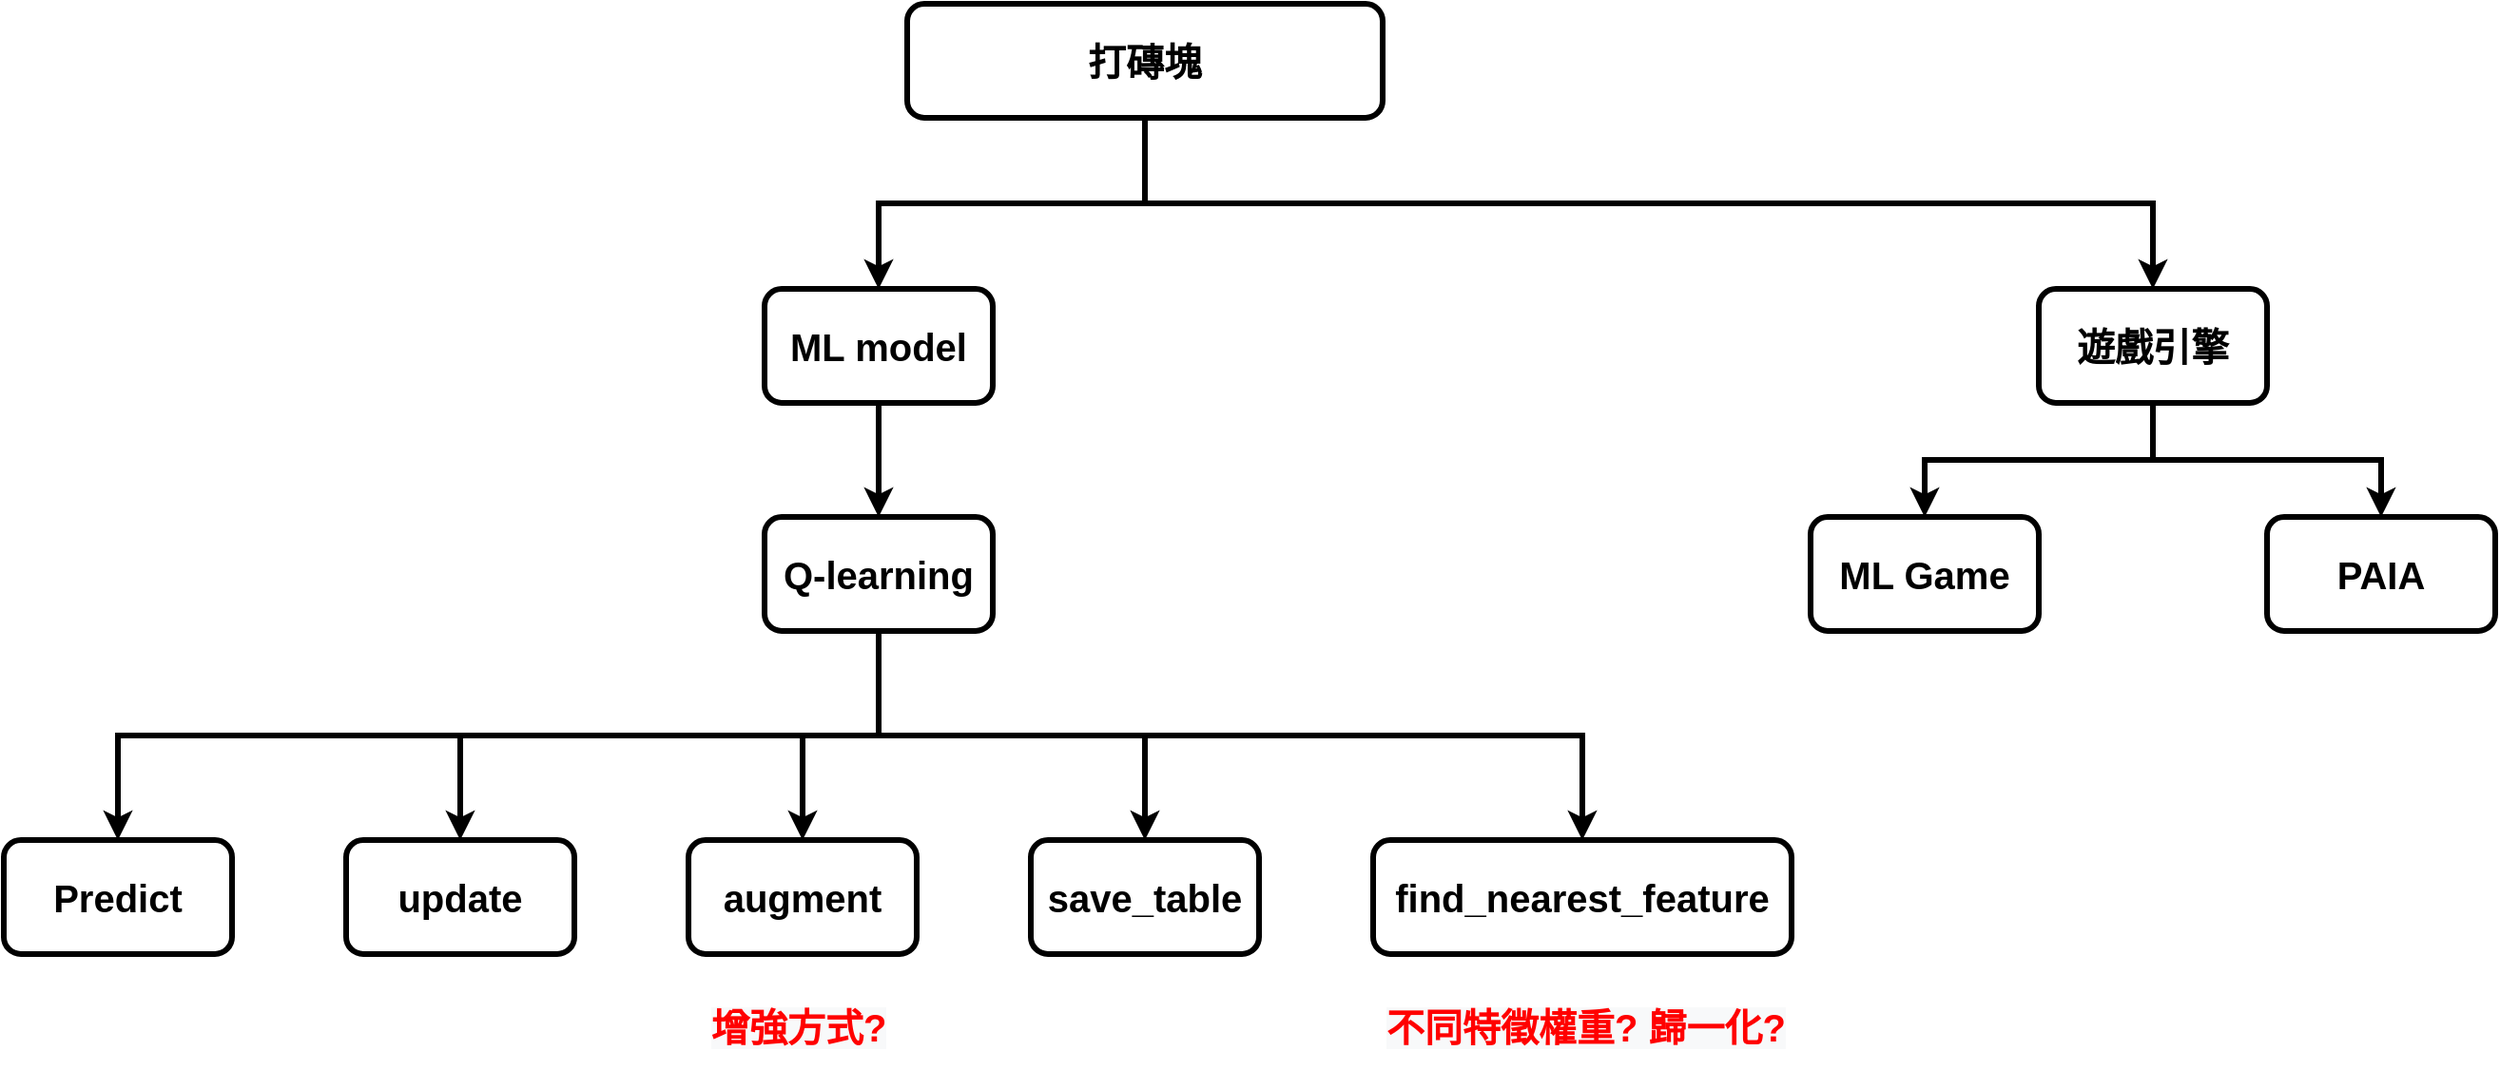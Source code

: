 <mxfile version="19.0.3" type="device" pages="6"><diagram id="lvQCUSZr09mhOwnkx6DT" name="Breakdown_v1"><mxGraphModel dx="2310" dy="983" grid="1" gridSize="10" guides="1" tooltips="1" connect="1" arrows="1" fold="1" page="1" pageScale="1" pageWidth="827" pageHeight="1169" math="0" shadow="0"><root><mxCell id="0"/><mxCell id="1" parent="0"/><mxCell id="kquecK_x6RDxmHadQMQv-13" style="edgeStyle=orthogonalEdgeStyle;rounded=0;orthogonalLoop=1;jettySize=auto;html=1;exitX=0.5;exitY=1;exitDx=0;exitDy=0;fontSize=20;strokeWidth=3;" parent="1" source="kquecK_x6RDxmHadQMQv-2" target="kquecK_x6RDxmHadQMQv-3" edge="1"><mxGeometry relative="1" as="geometry"/></mxCell><mxCell id="kquecK_x6RDxmHadQMQv-14" style="edgeStyle=orthogonalEdgeStyle;rounded=0;orthogonalLoop=1;jettySize=auto;html=1;exitX=0.5;exitY=1;exitDx=0;exitDy=0;fontSize=20;strokeWidth=3;" parent="1" source="kquecK_x6RDxmHadQMQv-2" target="kquecK_x6RDxmHadQMQv-4" edge="1"><mxGeometry relative="1" as="geometry"/></mxCell><mxCell id="kquecK_x6RDxmHadQMQv-2" value="打磚塊" style="rounded=1;whiteSpace=wrap;html=1;strokeWidth=3;fontSize=20;fontStyle=1" parent="1" vertex="1"><mxGeometry x="205" y="200" width="250" height="60" as="geometry"/></mxCell><mxCell id="kquecK_x6RDxmHadQMQv-19" style="edgeStyle=orthogonalEdgeStyle;rounded=0;orthogonalLoop=1;jettySize=auto;html=1;exitX=0.5;exitY=1;exitDx=0;exitDy=0;fontSize=20;strokeWidth=3;" parent="1" source="kquecK_x6RDxmHadQMQv-3" target="kquecK_x6RDxmHadQMQv-5" edge="1"><mxGeometry relative="1" as="geometry"/></mxCell><mxCell id="kquecK_x6RDxmHadQMQv-3" value="ML model" style="rounded=1;whiteSpace=wrap;html=1;strokeWidth=3;fontSize=20;fontStyle=1" parent="1" vertex="1"><mxGeometry x="130" y="350" width="120" height="60" as="geometry"/></mxCell><mxCell id="kquecK_x6RDxmHadQMQv-16" style="edgeStyle=orthogonalEdgeStyle;rounded=0;orthogonalLoop=1;jettySize=auto;html=1;exitX=0.5;exitY=1;exitDx=0;exitDy=0;entryX=0.5;entryY=0;entryDx=0;entryDy=0;fontSize=20;strokeWidth=3;" parent="1" source="kquecK_x6RDxmHadQMQv-4" target="kquecK_x6RDxmHadQMQv-6" edge="1"><mxGeometry relative="1" as="geometry"/></mxCell><mxCell id="kquecK_x6RDxmHadQMQv-18" style="edgeStyle=orthogonalEdgeStyle;rounded=0;orthogonalLoop=1;jettySize=auto;html=1;exitX=0.5;exitY=1;exitDx=0;exitDy=0;entryX=0.5;entryY=0;entryDx=0;entryDy=0;fontSize=20;strokeWidth=3;" parent="1" source="kquecK_x6RDxmHadQMQv-4" target="kquecK_x6RDxmHadQMQv-17" edge="1"><mxGeometry relative="1" as="geometry"/></mxCell><mxCell id="kquecK_x6RDxmHadQMQv-4" value="遊戲引擎" style="rounded=1;whiteSpace=wrap;html=1;strokeWidth=3;fontSize=20;fontStyle=1" parent="1" vertex="1"><mxGeometry x="800" y="350" width="120" height="60" as="geometry"/></mxCell><mxCell id="kquecK_x6RDxmHadQMQv-20" style="edgeStyle=orthogonalEdgeStyle;rounded=0;orthogonalLoop=1;jettySize=auto;html=1;exitX=0.5;exitY=1;exitDx=0;exitDy=0;entryX=0.5;entryY=0;entryDx=0;entryDy=0;fontSize=20;strokeWidth=3;" parent="1" source="kquecK_x6RDxmHadQMQv-5" target="kquecK_x6RDxmHadQMQv-7" edge="1"><mxGeometry relative="1" as="geometry"/></mxCell><mxCell id="kquecK_x6RDxmHadQMQv-21" style="edgeStyle=orthogonalEdgeStyle;rounded=0;orthogonalLoop=1;jettySize=auto;html=1;exitX=0.5;exitY=1;exitDx=0;exitDy=0;entryX=0.5;entryY=0;entryDx=0;entryDy=0;fontSize=20;strokeWidth=3;" parent="1" source="kquecK_x6RDxmHadQMQv-5" target="kquecK_x6RDxmHadQMQv-8" edge="1"><mxGeometry relative="1" as="geometry"/></mxCell><mxCell id="kquecK_x6RDxmHadQMQv-22" style="edgeStyle=orthogonalEdgeStyle;rounded=0;orthogonalLoop=1;jettySize=auto;html=1;exitX=0.5;exitY=1;exitDx=0;exitDy=0;fontSize=20;strokeWidth=3;" parent="1" source="kquecK_x6RDxmHadQMQv-5" target="kquecK_x6RDxmHadQMQv-9" edge="1"><mxGeometry relative="1" as="geometry"/></mxCell><mxCell id="kquecK_x6RDxmHadQMQv-23" style="edgeStyle=orthogonalEdgeStyle;rounded=0;orthogonalLoop=1;jettySize=auto;html=1;exitX=0.5;exitY=1;exitDx=0;exitDy=0;fontSize=20;strokeWidth=3;" parent="1" source="kquecK_x6RDxmHadQMQv-5" target="kquecK_x6RDxmHadQMQv-10" edge="1"><mxGeometry relative="1" as="geometry"/></mxCell><mxCell id="kquecK_x6RDxmHadQMQv-24" style="edgeStyle=orthogonalEdgeStyle;rounded=0;orthogonalLoop=1;jettySize=auto;html=1;exitX=0.5;exitY=1;exitDx=0;exitDy=0;entryX=0.5;entryY=0;entryDx=0;entryDy=0;fontSize=20;strokeWidth=3;" parent="1" source="kquecK_x6RDxmHadQMQv-5" target="kquecK_x6RDxmHadQMQv-11" edge="1"><mxGeometry relative="1" as="geometry"/></mxCell><mxCell id="kquecK_x6RDxmHadQMQv-5" value="Q-learning" style="rounded=1;whiteSpace=wrap;html=1;strokeWidth=3;fontSize=20;fontStyle=1" parent="1" vertex="1"><mxGeometry x="130" y="470" width="120" height="60" as="geometry"/></mxCell><mxCell id="kquecK_x6RDxmHadQMQv-6" value="ML Game" style="rounded=1;whiteSpace=wrap;html=1;strokeWidth=3;fontSize=20;fontStyle=1" parent="1" vertex="1"><mxGeometry x="680" y="470" width="120" height="60" as="geometry"/></mxCell><mxCell id="kquecK_x6RDxmHadQMQv-7" value="Predict" style="rounded=1;whiteSpace=wrap;html=1;strokeWidth=3;fontSize=20;fontStyle=1" parent="1" vertex="1"><mxGeometry x="-270" y="640" width="120" height="60" as="geometry"/></mxCell><mxCell id="kquecK_x6RDxmHadQMQv-8" value="update" style="rounded=1;whiteSpace=wrap;html=1;strokeWidth=3;fontSize=20;fontStyle=1" parent="1" vertex="1"><mxGeometry x="-90" y="640" width="120" height="60" as="geometry"/></mxCell><mxCell id="kquecK_x6RDxmHadQMQv-9" value="augment" style="rounded=1;whiteSpace=wrap;html=1;strokeWidth=3;fontSize=20;fontStyle=1" parent="1" vertex="1"><mxGeometry x="90" y="640" width="120" height="60" as="geometry"/></mxCell><mxCell id="kquecK_x6RDxmHadQMQv-10" value="save_table" style="rounded=1;whiteSpace=wrap;html=1;strokeWidth=3;fontSize=20;fontStyle=1" parent="1" vertex="1"><mxGeometry x="270" y="640" width="120" height="60" as="geometry"/></mxCell><mxCell id="kquecK_x6RDxmHadQMQv-11" value="find_nearest_feature" style="rounded=1;whiteSpace=wrap;html=1;strokeWidth=3;fontSize=20;fontStyle=1" parent="1" vertex="1"><mxGeometry x="450" y="640" width="220" height="60" as="geometry"/></mxCell><mxCell id="kquecK_x6RDxmHadQMQv-17" value="PAIA" style="rounded=1;whiteSpace=wrap;html=1;strokeWidth=3;fontSize=20;fontStyle=1" parent="1" vertex="1"><mxGeometry x="920" y="470" width="120" height="60" as="geometry"/></mxCell><mxCell id="kquecK_x6RDxmHadQMQv-27" value="&lt;span style=&quot;font-family: Helvetica; font-size: 20px; font-style: normal; font-variant-ligatures: normal; font-variant-caps: normal; font-weight: 700; letter-spacing: normal; orphans: 2; text-align: center; text-indent: 0px; text-transform: none; widows: 2; word-spacing: 0px; -webkit-text-stroke-width: 0px; background-color: rgb(248, 249, 250); text-decoration-thickness: initial; text-decoration-style: initial; text-decoration-color: initial; float: none; display: inline !important;&quot;&gt;&lt;font color=&quot;#ff0000&quot;&gt;增強方式?&lt;/font&gt;&lt;/span&gt;" style="text;whiteSpace=wrap;html=1;fontSize=20;" parent="1" vertex="1"><mxGeometry x="100" y="720" width="120" height="40" as="geometry"/></mxCell><mxCell id="kquecK_x6RDxmHadQMQv-28" value="&lt;span style=&quot;font-family: Helvetica; font-size: 20px; font-style: normal; font-variant-ligatures: normal; font-variant-caps: normal; font-weight: 700; letter-spacing: normal; orphans: 2; text-align: center; text-indent: 0px; text-transform: none; widows: 2; word-spacing: 0px; -webkit-text-stroke-width: 0px; background-color: rgb(248, 249, 250); text-decoration-thickness: initial; text-decoration-style: initial; text-decoration-color: initial; float: none; display: inline !important;&quot;&gt;&lt;font color=&quot;#ff0000&quot;&gt;不同特徵權重? 歸一化?&lt;/font&gt;&lt;/span&gt;" style="text;whiteSpace=wrap;html=1;fontSize=20;" parent="1" vertex="1"><mxGeometry x="455" y="720" width="220" height="40" as="geometry"/></mxCell></root></mxGraphModel></diagram><diagram id="xLguEZwsDJYkQflV7hNY" name="Breakdown_v2"><mxGraphModel dx="3137" dy="983" grid="1" gridSize="10" guides="1" tooltips="1" connect="1" arrows="1" fold="1" page="1" pageScale="1" pageWidth="827" pageHeight="1169" math="0" shadow="0"><root><mxCell id="0"/><mxCell id="1" parent="0"/><mxCell id="ztx2TsLVbuwEtWZqes_R-50" value="" style="rounded=0;whiteSpace=wrap;html=1;fillColor=#ffe6cc;strokeColor=#d79b00;" vertex="1" parent="1"><mxGeometry x="680" y="310" width="410" height="560" as="geometry"/></mxCell><mxCell id="ztx2TsLVbuwEtWZqes_R-49" value="" style="rounded=0;whiteSpace=wrap;html=1;fillColor=#d5e8d4;strokeColor=#82b366;" vertex="1" parent="1"><mxGeometry x="-350" y="310" width="1030" height="560" as="geometry"/></mxCell><mxCell id="ztx2TsLVbuwEtWZqes_R-2" style="edgeStyle=orthogonalEdgeStyle;rounded=0;orthogonalLoop=1;jettySize=auto;html=1;exitX=0.5;exitY=1;exitDx=0;exitDy=0;fontSize=20;strokeWidth=3;" edge="1" parent="1" source="ztx2TsLVbuwEtWZqes_R-4" target="ztx2TsLVbuwEtWZqes_R-6"><mxGeometry relative="1" as="geometry"/></mxCell><mxCell id="ztx2TsLVbuwEtWZqes_R-3" style="edgeStyle=orthogonalEdgeStyle;rounded=0;orthogonalLoop=1;jettySize=auto;html=1;exitX=0.5;exitY=1;exitDx=0;exitDy=0;fontSize=20;strokeWidth=3;" edge="1" parent="1" source="ztx2TsLVbuwEtWZqes_R-4" target="ztx2TsLVbuwEtWZqes_R-9"><mxGeometry relative="1" as="geometry"/></mxCell><mxCell id="ztx2TsLVbuwEtWZqes_R-4" value="打磚塊" style="rounded=1;whiteSpace=wrap;html=1;strokeWidth=3;fontSize=20;fontStyle=1" vertex="1" parent="1"><mxGeometry x="400" y="210" width="250" height="60" as="geometry"/></mxCell><mxCell id="ztx2TsLVbuwEtWZqes_R-55" style="edgeStyle=orthogonalEdgeStyle;rounded=0;orthogonalLoop=1;jettySize=auto;html=1;exitX=0.5;exitY=1;exitDx=0;exitDy=0;entryX=0.5;entryY=0;entryDx=0;entryDy=0;strokeWidth=3;" edge="1" parent="1" source="ztx2TsLVbuwEtWZqes_R-6" target="ztx2TsLVbuwEtWZqes_R-18"><mxGeometry relative="1" as="geometry"/></mxCell><mxCell id="ztx2TsLVbuwEtWZqes_R-56" style="edgeStyle=orthogonalEdgeStyle;rounded=0;orthogonalLoop=1;jettySize=auto;html=1;exitX=0.5;exitY=1;exitDx=0;exitDy=0;entryX=0.5;entryY=0;entryDx=0;entryDy=0;strokeWidth=3;" edge="1" parent="1" source="ztx2TsLVbuwEtWZqes_R-6" target="ztx2TsLVbuwEtWZqes_R-21"><mxGeometry relative="1" as="geometry"/></mxCell><mxCell id="BFT3AyXMs_Bnrxz7UpJg-3" style="edgeStyle=orthogonalEdgeStyle;rounded=0;orthogonalLoop=1;jettySize=auto;html=1;exitX=0.5;exitY=1;exitDx=0;exitDy=0;fontSize=18;fontColor=#000000;startArrow=none;startFill=0;strokeColor=#000000;strokeWidth=3;" edge="1" parent="1" source="ztx2TsLVbuwEtWZqes_R-6" target="BFT3AyXMs_Bnrxz7UpJg-2"><mxGeometry relative="1" as="geometry"/></mxCell><mxCell id="ztx2TsLVbuwEtWZqes_R-6" value="ML model" style="rounded=1;whiteSpace=wrap;html=1;strokeWidth=3;fontSize=20;fontStyle=1" vertex="1" parent="1"><mxGeometry x="204" y="350" width="120" height="60" as="geometry"/></mxCell><mxCell id="ztx2TsLVbuwEtWZqes_R-7" style="edgeStyle=orthogonalEdgeStyle;rounded=0;orthogonalLoop=1;jettySize=auto;html=1;exitX=0.5;exitY=1;exitDx=0;exitDy=0;entryX=0.5;entryY=0;entryDx=0;entryDy=0;fontSize=20;strokeWidth=3;" edge="1" parent="1" source="ztx2TsLVbuwEtWZqes_R-9" target="ztx2TsLVbuwEtWZqes_R-13"><mxGeometry relative="1" as="geometry"/></mxCell><mxCell id="ztx2TsLVbuwEtWZqes_R-8" style="edgeStyle=orthogonalEdgeStyle;rounded=0;orthogonalLoop=1;jettySize=auto;html=1;exitX=0.5;exitY=1;exitDx=0;exitDy=0;entryX=0.5;entryY=0;entryDx=0;entryDy=0;fontSize=20;strokeWidth=3;" edge="1" parent="1" source="ztx2TsLVbuwEtWZqes_R-9" target="ztx2TsLVbuwEtWZqes_R-22"><mxGeometry relative="1" as="geometry"/></mxCell><mxCell id="ztx2TsLVbuwEtWZqes_R-9" value="遊戲引擎" style="rounded=1;whiteSpace=wrap;html=1;strokeWidth=3;fontSize=20;fontStyle=1" vertex="1" parent="1"><mxGeometry x="800" y="350" width="120" height="60" as="geometry"/></mxCell><mxCell id="ztx2TsLVbuwEtWZqes_R-13" value="ML Game" style="rounded=1;whiteSpace=wrap;html=1;strokeWidth=3;fontSize=20;fontStyle=1" vertex="1" parent="1"><mxGeometry x="680" y="470" width="120" height="60" as="geometry"/></mxCell><mxCell id="BFT3AyXMs_Bnrxz7UpJg-4" style="edgeStyle=orthogonalEdgeStyle;rounded=0;orthogonalLoop=1;jettySize=auto;html=1;exitX=0.5;exitY=1;exitDx=0;exitDy=0;entryX=0.5;entryY=0;entryDx=0;entryDy=0;fontSize=18;fontColor=#000000;startArrow=none;startFill=0;strokeColor=#000000;strokeWidth=3;" edge="1" parent="1" source="ztx2TsLVbuwEtWZqes_R-18" target="ztx2TsLVbuwEtWZqes_R-46"><mxGeometry relative="1" as="geometry"/></mxCell><mxCell id="ztx2TsLVbuwEtWZqes_R-18" value="update" style="rounded=1;whiteSpace=wrap;html=1;strokeWidth=3;fontSize=20;fontStyle=1" vertex="1" parent="1"><mxGeometry x="204" y="470" width="120" height="60" as="geometry"/></mxCell><mxCell id="ztx2TsLVbuwEtWZqes_R-20" style="edgeStyle=orthogonalEdgeStyle;rounded=0;orthogonalLoop=1;jettySize=auto;html=1;entryX=0.5;entryY=0;entryDx=0;entryDy=0;strokeColor=default;strokeWidth=3;align=center;verticalAlign=middle;fontFamily=Helvetica;fontSize=20;fontColor=default;labelBackgroundColor=default;endArrow=classic;" edge="1" parent="1" source="ztx2TsLVbuwEtWZqes_R-21" target="ztx2TsLVbuwEtWZqes_R-23"><mxGeometry relative="1" as="geometry"/></mxCell><mxCell id="ztx2TsLVbuwEtWZqes_R-21" value="init" style="rounded=1;whiteSpace=wrap;html=1;strokeWidth=3;fontSize=20;fontStyle=1" vertex="1" parent="1"><mxGeometry x="465" y="470" width="120" height="60" as="geometry"/></mxCell><mxCell id="QLUdPLsGy451RzC0mK_h-2" style="edgeStyle=orthogonalEdgeStyle;rounded=0;orthogonalLoop=1;jettySize=auto;html=1;exitX=0.5;exitY=1;exitDx=0;exitDy=0;entryX=0.5;entryY=0;entryDx=0;entryDy=0;fontSize=16;strokeWidth=3;" edge="1" parent="1" source="ztx2TsLVbuwEtWZqes_R-22" target="QLUdPLsGy451RzC0mK_h-1"><mxGeometry relative="1" as="geometry"/></mxCell><mxCell id="ztx2TsLVbuwEtWZqes_R-22" value="PAIA" style="rounded=1;whiteSpace=wrap;html=1;strokeWidth=3;fontSize=20;fontStyle=1" vertex="1" parent="1"><mxGeometry x="920" y="470" width="120" height="60" as="geometry"/></mxCell><mxCell id="ztx2TsLVbuwEtWZqes_R-23" value="model_load" style="rounded=1;whiteSpace=wrap;html=1;strokeWidth=3;fontSize=20;fontStyle=1" vertex="1" parent="1"><mxGeometry x="465" y="600" width="120" height="60" as="geometry"/></mxCell><mxCell id="ztx2TsLVbuwEtWZqes_R-35" value="feature" style="rounded=1;whiteSpace=wrap;html=1;strokeWidth=3;fontSize=16;fontStyle=1;fillColor=#e1d5e7;strokeColor=#9673a6;shadow=0;" vertex="1" parent="1"><mxGeometry x="214" y="720" width="100" height="40" as="geometry"/></mxCell><mxCell id="BFT3AyXMs_Bnrxz7UpJg-5" style="edgeStyle=orthogonalEdgeStyle;rounded=0;orthogonalLoop=1;jettySize=auto;html=1;exitX=0.5;exitY=1;exitDx=0;exitDy=0;entryX=0.5;entryY=0;entryDx=0;entryDy=0;fontSize=18;fontColor=#000000;startArrow=none;startFill=0;strokeColor=#000000;strokeWidth=3;" edge="1" parent="1" source="ztx2TsLVbuwEtWZqes_R-46" target="ztx2TsLVbuwEtWZqes_R-35"><mxGeometry relative="1" as="geometry"/></mxCell><mxCell id="ztx2TsLVbuwEtWZqes_R-46" value="predict" style="rounded=1;whiteSpace=wrap;html=1;strokeWidth=3;fontSize=20;fontStyle=1" vertex="1" parent="1"><mxGeometry x="199" y="600" width="130" height="60" as="geometry"/></mxCell><mxCell id="ztx2TsLVbuwEtWZqes_R-47" value="feature_add" style="rounded=1;whiteSpace=wrap;html=1;strokeWidth=3;fontSize=20;fontStyle=1" vertex="1" parent="1"><mxGeometry x="-330" y="600" width="130" height="60" as="geometry"/></mxCell><mxCell id="ztx2TsLVbuwEtWZqes_R-48" value="model_save" style="rounded=1;whiteSpace=wrap;html=1;strokeWidth=3;fontSize=20;fontStyle=1" vertex="1" parent="1"><mxGeometry x="5" y="600" width="130" height="60" as="geometry"/></mxCell><mxCell id="ztx2TsLVbuwEtWZqes_R-60" value="train" style="rounded=1;whiteSpace=wrap;html=1;strokeWidth=3;fontSize=20;fontStyle=1" vertex="1" parent="1"><mxGeometry x="-160" y="600" width="130" height="60" as="geometry"/></mxCell><mxCell id="ztx2TsLVbuwEtWZqes_R-64" value="ball_x" style="rounded=1;whiteSpace=wrap;html=1;strokeWidth=3;fontSize=16;fontStyle=1;fillColor=#e1d5e7;strokeColor=#9673a6;shadow=0;" vertex="1" parent="1"><mxGeometry x="13.5" y="795" width="100" height="40" as="geometry"/></mxCell><mxCell id="ztx2TsLVbuwEtWZqes_R-65" value="ball_y" style="rounded=1;whiteSpace=wrap;html=1;strokeWidth=3;fontSize=16;fontStyle=1;fillColor=#e1d5e7;strokeColor=#9673a6;shadow=0;" vertex="1" parent="1"><mxGeometry x="152.5" y="795" width="100" height="40" as="geometry"/></mxCell><mxCell id="ztx2TsLVbuwEtWZqes_R-66" value="platformX" style="rounded=1;whiteSpace=wrap;html=1;strokeWidth=3;fontSize=16;fontStyle=1;fillColor=#e1d5e7;strokeColor=#9673a6;shadow=0;" vertex="1" parent="1"><mxGeometry x="292.5" y="795" width="100" height="40" as="geometry"/></mxCell><mxCell id="ztx2TsLVbuwEtWZqes_R-67" value="map" style="rounded=1;whiteSpace=wrap;html=1;strokeWidth=3;fontSize=16;fontStyle=1;fillColor=#e1d5e7;strokeColor=#9673a6;shadow=0;" vertex="1" parent="1"><mxGeometry x="408.5" y="795" width="100" height="40" as="geometry"/></mxCell><mxCell id="ztx2TsLVbuwEtWZqes_R-70" value="" style="shape=curlyBracket;whiteSpace=wrap;html=1;rounded=1;shadow=0;fontSize=16;strokeWidth=3;rotation=90;" vertex="1" parent="1"><mxGeometry x="253.5" y="580" width="20" height="390" as="geometry"/></mxCell><mxCell id="QLUdPLsGy451RzC0mK_h-1" value="arkanoid" style="rounded=1;whiteSpace=wrap;html=1;strokeWidth=3;fontSize=20;fontStyle=1" vertex="1" parent="1"><mxGeometry x="920" y="590" width="120" height="60" as="geometry"/></mxCell><mxCell id="QLUdPLsGy451RzC0mK_h-3" value="" style="rounded=0;whiteSpace=wrap;html=1;fillColor=#ffe6cc;strokeColor=#d79b00;" vertex="1" parent="1"><mxGeometry x="-1085" y="210" width="410" height="470" as="geometry"/></mxCell><mxCell id="QLUdPLsGy451RzC0mK_h-4" value="" style="rounded=0;whiteSpace=wrap;html=1;fillColor=#d5e8d4;strokeColor=#82b366;" vertex="1" parent="1"><mxGeometry x="-1426" y="210" width="340" height="470" as="geometry"/></mxCell><mxCell id="QLUdPLsGy451RzC0mK_h-5" style="edgeStyle=orthogonalEdgeStyle;rounded=0;orthogonalLoop=1;jettySize=auto;html=1;exitX=0.5;exitY=1;exitDx=0;exitDy=0;fontSize=20;strokeWidth=3;" edge="1" parent="1" source="QLUdPLsGy451RzC0mK_h-7" target="QLUdPLsGy451RzC0mK_h-10"><mxGeometry relative="1" as="geometry"/></mxCell><mxCell id="QLUdPLsGy451RzC0mK_h-6" style="edgeStyle=orthogonalEdgeStyle;rounded=0;orthogonalLoop=1;jettySize=auto;html=1;exitX=0.5;exitY=1;exitDx=0;exitDy=0;fontSize=20;strokeWidth=3;" edge="1" parent="1" source="QLUdPLsGy451RzC0mK_h-7" target="QLUdPLsGy451RzC0mK_h-13"><mxGeometry relative="1" as="geometry"/></mxCell><mxCell id="QLUdPLsGy451RzC0mK_h-7" value="打磚塊" style="rounded=1;whiteSpace=wrap;html=1;strokeWidth=3;fontSize=20;fontStyle=1" vertex="1" parent="1"><mxGeometry x="-1210" y="220" width="250" height="60" as="geometry"/></mxCell><mxCell id="QLUdPLsGy451RzC0mK_h-10" value="ML model" style="rounded=1;whiteSpace=wrap;html=1;strokeWidth=3;fontSize=20;fontStyle=1" vertex="1" parent="1"><mxGeometry x="-1320" y="360" width="120" height="60" as="geometry"/></mxCell><mxCell id="QLUdPLsGy451RzC0mK_h-11" style="edgeStyle=orthogonalEdgeStyle;rounded=0;orthogonalLoop=1;jettySize=auto;html=1;exitX=0.5;exitY=1;exitDx=0;exitDy=0;entryX=0.5;entryY=0;entryDx=0;entryDy=0;fontSize=20;strokeWidth=3;" edge="1" parent="1" source="QLUdPLsGy451RzC0mK_h-13" target="QLUdPLsGy451RzC0mK_h-14"><mxGeometry relative="1" as="geometry"/></mxCell><mxCell id="QLUdPLsGy451RzC0mK_h-12" style="edgeStyle=orthogonalEdgeStyle;rounded=0;orthogonalLoop=1;jettySize=auto;html=1;exitX=0.5;exitY=1;exitDx=0;exitDy=0;entryX=0.5;entryY=0;entryDx=0;entryDy=0;fontSize=20;strokeWidth=3;" edge="1" parent="1" source="QLUdPLsGy451RzC0mK_h-13" target="QLUdPLsGy451RzC0mK_h-22"><mxGeometry relative="1" as="geometry"/></mxCell><mxCell id="QLUdPLsGy451RzC0mK_h-13" value="遊戲引擎" style="rounded=1;whiteSpace=wrap;html=1;strokeWidth=3;fontSize=20;fontStyle=1" vertex="1" parent="1"><mxGeometry x="-960" y="360" width="120" height="60" as="geometry"/></mxCell><mxCell id="QLUdPLsGy451RzC0mK_h-14" value="ML Game" style="rounded=1;whiteSpace=wrap;html=1;strokeWidth=3;fontSize=20;fontStyle=1" vertex="1" parent="1"><mxGeometry x="-1080" y="480" width="120" height="60" as="geometry"/></mxCell><mxCell id="QLUdPLsGy451RzC0mK_h-21" style="edgeStyle=orthogonalEdgeStyle;rounded=0;orthogonalLoop=1;jettySize=auto;html=1;exitX=0.5;exitY=1;exitDx=0;exitDy=0;entryX=0.5;entryY=0;entryDx=0;entryDy=0;fontSize=16;strokeWidth=3;" edge="1" parent="1" source="QLUdPLsGy451RzC0mK_h-22" target="QLUdPLsGy451RzC0mK_h-42"><mxGeometry relative="1" as="geometry"/></mxCell><mxCell id="QLUdPLsGy451RzC0mK_h-22" value="PAIA" style="rounded=1;whiteSpace=wrap;html=1;strokeWidth=3;fontSize=20;fontStyle=1" vertex="1" parent="1"><mxGeometry x="-840" y="480" width="120" height="60" as="geometry"/></mxCell><mxCell id="QLUdPLsGy451RzC0mK_h-42" value="arkanoid" style="rounded=1;whiteSpace=wrap;html=1;strokeWidth=3;fontSize=20;fontStyle=1" vertex="1" parent="1"><mxGeometry x="-840" y="600" width="120" height="60" as="geometry"/></mxCell><mxCell id="BFT3AyXMs_Bnrxz7UpJg-6" style="edgeStyle=orthogonalEdgeStyle;rounded=0;orthogonalLoop=1;jettySize=auto;html=1;exitX=0.5;exitY=1;exitDx=0;exitDy=0;entryX=0.5;entryY=0;entryDx=0;entryDy=0;fontSize=18;fontColor=#000000;startArrow=none;startFill=0;strokeColor=#000000;strokeWidth=3;" edge="1" parent="1" source="BFT3AyXMs_Bnrxz7UpJg-2" target="ztx2TsLVbuwEtWZqes_R-47"><mxGeometry relative="1" as="geometry"/></mxCell><mxCell id="BFT3AyXMs_Bnrxz7UpJg-7" style="edgeStyle=orthogonalEdgeStyle;rounded=0;orthogonalLoop=1;jettySize=auto;html=1;exitX=0.5;exitY=1;exitDx=0;exitDy=0;fontSize=18;fontColor=#000000;startArrow=none;startFill=0;strokeColor=#000000;strokeWidth=3;" edge="1" parent="1" source="BFT3AyXMs_Bnrxz7UpJg-2" target="ztx2TsLVbuwEtWZqes_R-60"><mxGeometry relative="1" as="geometry"/></mxCell><mxCell id="BFT3AyXMs_Bnrxz7UpJg-8" style="edgeStyle=orthogonalEdgeStyle;rounded=0;orthogonalLoop=1;jettySize=auto;html=1;exitX=0.5;exitY=1;exitDx=0;exitDy=0;entryX=0.5;entryY=0;entryDx=0;entryDy=0;fontSize=18;fontColor=#000000;startArrow=none;startFill=0;strokeColor=#000000;strokeWidth=3;" edge="1" parent="1" source="BFT3AyXMs_Bnrxz7UpJg-2" target="ztx2TsLVbuwEtWZqes_R-48"><mxGeometry relative="1" as="geometry"/></mxCell><mxCell id="BFT3AyXMs_Bnrxz7UpJg-2" value="reset" style="rounded=1;whiteSpace=wrap;html=1;strokeWidth=3;fontSize=20;fontStyle=1" vertex="1" parent="1"><mxGeometry x="-155" y="470" width="120" height="60" as="geometry"/></mxCell></root></mxGraphModel></diagram><diagram id="VVF5AE6L4AjRwN5htOY1" name="Architecture"><mxGraphModel dx="2125" dy="860" grid="1" gridSize="10" guides="1" tooltips="1" connect="1" arrows="1" fold="1" page="1" pageScale="1" pageWidth="827" pageHeight="1169" math="0" shadow="0"><root><mxCell id="0"/><mxCell id="1" parent="0"/><mxCell id="Vw0pPJHYjgvNwVC-yGcM-1" value="" style="rounded=0;whiteSpace=wrap;html=1;strokeWidth=3;fontSize=20;fontStyle=1;fillColor=#d5e8d4;strokeColor=#82b366;" vertex="1" parent="1"><mxGeometry x="550" y="330.25" width="610" height="399.75" as="geometry"/></mxCell><mxCell id="l4Etu9k2aJ12ogXlDM8L-29" value="" style="rounded=0;whiteSpace=wrap;html=1;strokeWidth=3;fontSize=20;fontStyle=1;fillColor=#ffe6cc;strokeColor=#d79b00;gradientColor=none;" vertex="1" parent="1"><mxGeometry x="-30" y="330" width="580" height="400" as="geometry"/></mxCell><mxCell id="l4Etu9k2aJ12ogXlDM8L-31" style="edgeStyle=orthogonalEdgeStyle;rounded=0;orthogonalLoop=1;jettySize=auto;html=1;exitX=0.5;exitY=0;exitDx=0;exitDy=0;entryX=0.5;entryY=0;entryDx=0;entryDy=0;fontSize=20;fontColor=#FF0000;startArrow=none;startFill=0;strokeWidth=3;" edge="1" parent="1" source="lgzS1L4oARC_mThXD1hn-1" target="l4Etu9k2aJ12ogXlDM8L-2"><mxGeometry relative="1" as="geometry"><Array as="points"><mxPoint x="300" y="360"/><mxPoint x="645" y="360"/></Array></mxGeometry></mxCell><mxCell id="l4Etu9k2aJ12ogXlDM8L-32" style="edgeStyle=orthogonalEdgeStyle;rounded=0;orthogonalLoop=1;jettySize=auto;html=1;exitX=0.5;exitY=0;exitDx=0;exitDy=0;entryX=0.5;entryY=0;entryDx=0;entryDy=0;fontSize=20;fontColor=#FF0000;startArrow=none;startFill=0;strokeWidth=3;" edge="1" parent="1" source="lgzS1L4oARC_mThXD1hn-1" target="l4Etu9k2aJ12ogXlDM8L-3"><mxGeometry relative="1" as="geometry"><Array as="points"><mxPoint x="300" y="360"/><mxPoint x="845" y="360"/></Array></mxGeometry></mxCell><mxCell id="lgzS1L4oARC_mThXD1hn-1" value="arkanoid" style="rounded=1;whiteSpace=wrap;html=1;strokeWidth=3;fontSize=20;fontStyle=1" vertex="1" parent="1"><mxGeometry x="240" y="420" width="120" height="120" as="geometry"/></mxCell><mxCell id="ExG7jlmnMiPKZzvDOq8S-4" style="edgeStyle=orthogonalEdgeStyle;rounded=0;orthogonalLoop=1;jettySize=auto;html=1;exitX=1;exitY=0.25;exitDx=0;exitDy=0;entryX=0;entryY=0.25;entryDx=0;entryDy=0;fontSize=16;strokeWidth=3;startArrow=classic;startFill=1;" edge="1" parent="1" source="ExG7jlmnMiPKZzvDOq8S-1" target="lgzS1L4oARC_mThXD1hn-1"><mxGeometry relative="1" as="geometry"/></mxCell><mxCell id="ExG7jlmnMiPKZzvDOq8S-6" style="edgeStyle=orthogonalEdgeStyle;rounded=0;orthogonalLoop=1;jettySize=auto;html=1;exitX=1;exitY=0.5;exitDx=0;exitDy=0;entryX=0;entryY=0.5;entryDx=0;entryDy=0;fontSize=16;startArrow=classic;startFill=1;strokeWidth=3;" edge="1" parent="1" source="ExG7jlmnMiPKZzvDOq8S-1" target="lgzS1L4oARC_mThXD1hn-1"><mxGeometry relative="1" as="geometry"/></mxCell><mxCell id="ExG7jlmnMiPKZzvDOq8S-7" style="edgeStyle=orthogonalEdgeStyle;rounded=0;orthogonalLoop=1;jettySize=auto;html=1;exitX=1;exitY=0.75;exitDx=0;exitDy=0;entryX=0;entryY=0.75;entryDx=0;entryDy=0;fontSize=16;startArrow=classic;startFill=1;strokeWidth=3;" edge="1" parent="1" source="ExG7jlmnMiPKZzvDOq8S-1" target="lgzS1L4oARC_mThXD1hn-1"><mxGeometry relative="1" as="geometry"/></mxCell><mxCell id="ExG7jlmnMiPKZzvDOq8S-1" value="ML Game" style="rounded=1;whiteSpace=wrap;html=1;strokeWidth=3;fontSize=20;fontStyle=1" vertex="1" parent="1"><mxGeometry y="420" width="120" height="120" as="geometry"/></mxCell><mxCell id="ExG7jlmnMiPKZzvDOq8S-3" style="edgeStyle=orthogonalEdgeStyle;rounded=0;orthogonalLoop=1;jettySize=auto;html=1;entryX=0;entryY=0.5;entryDx=0;entryDy=0;fontSize=16;strokeWidth=3;" edge="1" parent="1" source="ExG7jlmnMiPKZzvDOq8S-2" target="ExG7jlmnMiPKZzvDOq8S-1"><mxGeometry relative="1" as="geometry"/></mxCell><mxCell id="ExG7jlmnMiPKZzvDOq8S-2" value="&lt;font color=&quot;#ff0000&quot; style=&quot;font-size: 20px;&quot;&gt;&lt;b&gt;Level&lt;br&gt;difficuty&lt;/b&gt;&lt;/font&gt;" style="text;strokeColor=none;fillColor=none;html=1;fontSize=24;fontStyle=0;verticalAlign=middle;align=center;rounded=1;shadow=0;" vertex="1" parent="1"><mxGeometry x="-220" y="460" width="100" height="40" as="geometry"/></mxCell><mxCell id="ExG7jlmnMiPKZzvDOq8S-8" value="game" style="text;html=1;align=center;verticalAlign=middle;resizable=0;points=[];autosize=1;strokeColor=none;fillColor=none;fontSize=16;" vertex="1" parent="1"><mxGeometry x="150" y="420" width="60" height="20" as="geometry"/></mxCell><mxCell id="ExG7jlmnMiPKZzvDOq8S-9" value="command&lt;span style=&quot;color: rgba(0, 0, 0, 0); font-family: monospace; font-size: 0px; text-align: start;&quot;&gt;%3CmxGraphModel%3E%3Croot%3E%3CmxCell%20id%3D%220%22%2F%3E%3CmxCell%20id%3D%221%22%20parent%3D%220%22%2F%3E%3CmxCell%20id%3D%222%22%20value%3D%22game%22%20style%3D%22text%3Bhtml%3D1%3Balign%3Dcenter%3BverticalAlign%3Dmiddle%3Bresizable%3D0%3Bpoints%3D%5B%5D%3Bautosize%3D1%3BstrokeColor%3Dnone%3BfillColor%3Dnone%3BfontSize%3D16%3B%22%20vertex%3D%221%22%20parent%3D%221%22%3E%3CmxGeometry%20x%3D%22150%22%20y%3D%22420%22%20width%3D%2260%22%20height%3D%2220%22%20as%3D%22geometry%22%2F%3E%3C%2FmxCell%3E%3C%2Froot%3E%3C%2FmxGraphModel%3E&lt;/span&gt;" style="text;html=1;align=center;verticalAlign=middle;resizable=0;points=[];autosize=1;strokeColor=none;fillColor=none;fontSize=16;" vertex="1" parent="1"><mxGeometry x="135" y="451" width="90" height="30" as="geometry"/></mxCell><mxCell id="ExG7jlmnMiPKZzvDOq8S-10" value="game view" style="text;html=1;align=center;verticalAlign=middle;resizable=0;points=[];autosize=1;strokeColor=none;fillColor=none;fontSize=16;" vertex="1" parent="1"><mxGeometry x="135" y="487" width="90" height="20" as="geometry"/></mxCell><mxCell id="Vw0pPJHYjgvNwVC-yGcM-5" value="command" style="text;html=1;align=center;verticalAlign=middle;resizable=0;points=[];autosize=1;strokeColor=none;fillColor=none;fontSize=16;" vertex="1" parent="1"><mxGeometry x="434" y="690" width="90" height="20" as="geometry"/></mxCell><mxCell id="Vw0pPJHYjgvNwVC-yGcM-6" value="scene_info" style="text;html=1;align=center;verticalAlign=middle;resizable=0;points=[];autosize=1;strokeColor=none;fillColor=none;fontSize=16;" vertex="1" parent="1"><mxGeometry x="414" y="370" width="90" height="20" as="geometry"/></mxCell><mxCell id="T8NF924S8cp3wYF6b4qK-1" value="&lt;span style=&quot;font-family: Helvetica; font-size: 20px; font-style: normal; font-variant-ligatures: normal; font-variant-caps: normal; letter-spacing: normal; orphans: 2; text-indent: 0px; text-transform: none; widows: 2; word-spacing: 0px; -webkit-text-stroke-width: 0px; text-decoration-thickness: initial; text-decoration-style: initial; text-decoration-color: initial; float: none; display: inline !important;&quot;&gt;&lt;b&gt;&lt;font color=&quot;#97d077&quot;&gt;ML model&lt;/font&gt;&lt;/b&gt;&lt;/span&gt;" style="text;html=1;fontSize=16;align=left;fillColor=none;fontColor=default;whiteSpace=wrap;labelBackgroundColor=none;" vertex="1" parent="1"><mxGeometry x="550" y="290.25" width="100" height="40" as="geometry"/></mxCell><mxCell id="l4Etu9k2aJ12ogXlDM8L-30" style="edgeStyle=orthogonalEdgeStyle;rounded=0;orthogonalLoop=1;jettySize=auto;html=1;exitX=0.5;exitY=1;exitDx=0;exitDy=0;entryX=0.5;entryY=1;entryDx=0;entryDy=0;fontSize=20;fontColor=#FF0000;startArrow=none;startFill=0;strokeWidth=3;" edge="1" parent="1" source="l4Etu9k2aJ12ogXlDM8L-2" target="lgzS1L4oARC_mThXD1hn-1"><mxGeometry relative="1" as="geometry"><Array as="points"><mxPoint x="645" y="720"/><mxPoint x="300" y="720"/></Array></mxGeometry></mxCell><mxCell id="l4Etu9k2aJ12ogXlDM8L-2" value="predict" style="rounded=1;whiteSpace=wrap;html=1;strokeWidth=3;fontSize=20;fontStyle=1" vertex="1" parent="1"><mxGeometry x="580" y="406" width="130" height="60" as="geometry"/></mxCell><mxCell id="l4Etu9k2aJ12ogXlDM8L-14" style="edgeStyle=orthogonalEdgeStyle;rounded=0;orthogonalLoop=1;jettySize=auto;html=1;exitX=0.5;exitY=1;exitDx=0;exitDy=0;entryX=0.5;entryY=0;entryDx=0;entryDy=0;fontSize=20;fontColor=#FF0000;startArrow=none;startFill=0;strokeWidth=3;" edge="1" parent="1" source="l4Etu9k2aJ12ogXlDM8L-3" target="l4Etu9k2aJ12ogXlDM8L-5"><mxGeometry relative="1" as="geometry"/></mxCell><mxCell id="l4Etu9k2aJ12ogXlDM8L-3" value="feature_add" style="rounded=1;whiteSpace=wrap;html=1;strokeWidth=3;fontSize=20;fontStyle=1" vertex="1" parent="1"><mxGeometry x="780" y="481" width="130" height="60" as="geometry"/></mxCell><mxCell id="l4Etu9k2aJ12ogXlDM8L-13" style="edgeStyle=orthogonalEdgeStyle;rounded=0;orthogonalLoop=1;jettySize=auto;html=1;entryX=0;entryY=0.5;entryDx=0;entryDy=0;fontSize=16;fontColor=#FF0000;startArrow=none;startFill=0;strokeWidth=3;" edge="1" parent="1" source="l4Etu9k2aJ12ogXlDM8L-4" target="l4Etu9k2aJ12ogXlDM8L-12"><mxGeometry relative="1" as="geometry"/></mxCell><mxCell id="l4Etu9k2aJ12ogXlDM8L-4" value="model_save" style="rounded=1;whiteSpace=wrap;html=1;strokeWidth=3;fontSize=20;fontStyle=1" vertex="1" parent="1"><mxGeometry x="998" y="660" width="130" height="60" as="geometry"/></mxCell><mxCell id="l4Etu9k2aJ12ogXlDM8L-20" style="edgeStyle=orthogonalEdgeStyle;rounded=0;orthogonalLoop=1;jettySize=auto;html=1;exitX=0.5;exitY=1;exitDx=0;exitDy=0;entryX=0;entryY=0.5;entryDx=0;entryDy=0;fontSize=20;fontColor=#FF0000;startArrow=none;startFill=0;strokeWidth=3;" edge="1" parent="1" source="l4Etu9k2aJ12ogXlDM8L-5" target="l4Etu9k2aJ12ogXlDM8L-4"><mxGeometry relative="1" as="geometry"/></mxCell><mxCell id="l4Etu9k2aJ12ogXlDM8L-5" value="train" style="rounded=1;whiteSpace=wrap;html=1;strokeWidth=3;fontSize=20;fontStyle=1" vertex="1" parent="1"><mxGeometry x="780" y="600" width="130" height="60" as="geometry"/></mxCell><mxCell id="l4Etu9k2aJ12ogXlDM8L-21" style="edgeStyle=orthogonalEdgeStyle;rounded=0;orthogonalLoop=1;jettySize=auto;html=1;exitX=0;exitY=0.5;exitDx=0;exitDy=0;entryX=1;entryY=0.5;entryDx=0;entryDy=0;fontSize=20;fontColor=#FF0000;startArrow=none;startFill=0;strokeWidth=3;" edge="1" parent="1" source="l4Etu9k2aJ12ogXlDM8L-8" target="l4Etu9k2aJ12ogXlDM8L-2"><mxGeometry relative="1" as="geometry"/></mxCell><mxCell id="l4Etu9k2aJ12ogXlDM8L-8" value="model_load" style="rounded=1;whiteSpace=wrap;html=1;strokeWidth=3;fontSize=20;fontStyle=1" vertex="1" parent="1"><mxGeometry x="998" y="406" width="130" height="60" as="geometry"/></mxCell><mxCell id="l4Etu9k2aJ12ogXlDM8L-11" style="edgeStyle=orthogonalEdgeStyle;rounded=0;orthogonalLoop=1;jettySize=auto;html=1;exitX=0;exitY=0.5;exitDx=0;exitDy=0;entryX=1;entryY=0.5;entryDx=0;entryDy=0;fontSize=16;fontColor=#FF0000;startArrow=none;startFill=0;strokeWidth=3;" edge="1" parent="1" source="l4Etu9k2aJ12ogXlDM8L-10" target="l4Etu9k2aJ12ogXlDM8L-8"><mxGeometry relative="1" as="geometry"/></mxCell><mxCell id="l4Etu9k2aJ12ogXlDM8L-10" value="&lt;font style=&quot;font-size: 20px;&quot; color=&quot;#ff0000&quot;&gt;&lt;b&gt;model.pickle&lt;/b&gt;&lt;/font&gt;" style="text;strokeColor=none;fillColor=none;html=1;fontSize=24;fontStyle=0;verticalAlign=middle;align=center;rounded=1;shadow=0;" vertex="1" parent="1"><mxGeometry x="1200" y="416" width="130" height="40" as="geometry"/></mxCell><mxCell id="l4Etu9k2aJ12ogXlDM8L-12" value="&lt;font style=&quot;font-size: 20px;&quot; color=&quot;#ff0000&quot;&gt;&lt;b&gt;model.pickle&lt;/b&gt;&lt;/font&gt;" style="text;strokeColor=none;fillColor=none;html=1;fontSize=24;fontStyle=0;verticalAlign=middle;align=center;rounded=1;shadow=0;" vertex="1" parent="1"><mxGeometry x="1191" y="670" width="129" height="40" as="geometry"/></mxCell><mxCell id="l4Etu9k2aJ12ogXlDM8L-22" value="model&lt;span style=&quot;color: rgba(0, 0, 0, 0); font-family: monospace; font-size: 0px; text-align: start;&quot;&gt;%3CmxGraphModel%3E%3Croot%3E%3CmxCell%20id%3D%220%22%2F%3E%3CmxCell%20id%3D%221%22%20parent%3D%220%22%2F%3E%3CmxCell%20id%3D%222%22%20value%3D%22features%22%20style%3D%22text%3Bhtml%3D1%3Balign%3Dcenter%3BverticalAlign%3Dmiddle%3Bresizable%3D0%3Bpoints%3D%5B%5D%3Bautosize%3D1%3BstrokeColor%3Dnone%3BfillColor%3Dnone%3BfontSize%3D16%3B%22%20vertex%3D%221%22%20parent%3D%221%22%3E%3CmxGeometry%20x%3D%22444%22%20y%3D%22270%22%20width%3D%2270%22%20height%3D%2220%22%20as%3D%22geometry%22%2F%3E%3C%2FmxCell%3E%3C%2Froot%3E%3C%2FmxGraphModel%3E&lt;/span&gt;" style="text;html=1;align=center;verticalAlign=middle;resizable=0;points=[];autosize=1;strokeColor=none;fillColor=none;fontSize=16;" vertex="1" parent="1"><mxGeometry x="885" y="695" width="60" height="30" as="geometry"/></mxCell><mxCell id="l4Etu9k2aJ12ogXlDM8L-23" value="model&lt;span style=&quot;color: rgba(0, 0, 0, 0); font-family: monospace; font-size: 0px; text-align: start;&quot;&gt;%3CmxGraphModel%3E%3Croot%3E%3CmxCell%20id%3D%220%22%2F%3E%3CmxCell%20id%3D%221%22%20parent%3D%220%22%2F%3E%3CmxCell%20id%3D%222%22%20value%3D%22features%22%20style%3D%22text%3Bhtml%3D1%3Balign%3Dcenter%3BverticalAlign%3Dmiddle%3Bresizable%3D0%3Bpoints%3D%5B%5D%3Bautosize%3D1%3BstrokeColor%3Dnone%3BfillColor%3Dnone%3BfontSize%3D16%3B%22%20vertex%3D%221%22%20parent%3D%221%22%3E%3CmxGeometry%20x%3D%22444%22%20y%3D%22270%22%20width%3D%2270%22%20height%3D%2220%22%20as%3D%22geometry%22%2F%3E%3C%2FmxCell%3E%3C%2Froot%3E%3C%2FmxGraphModel%3E&lt;/span&gt;" style="text;html=1;align=center;verticalAlign=middle;resizable=0;points=[];autosize=1;strokeColor=none;fillColor=none;fontSize=16;" vertex="1" parent="1"><mxGeometry x="860" y="406" width="60" height="30" as="geometry"/></mxCell><mxCell id="l4Etu9k2aJ12ogXlDM8L-25" value="feature" style="text;html=1;align=center;verticalAlign=middle;resizable=0;points=[];autosize=1;strokeColor=none;fillColor=none;fontSize=16;" vertex="1" parent="1"><mxGeometry x="570" y="370" width="70" height="20" as="geometry"/></mxCell><mxCell id="l4Etu9k2aJ12ogXlDM8L-28" value="features" style="text;html=1;align=center;verticalAlign=middle;resizable=0;points=[];autosize=1;strokeColor=none;fillColor=none;fontSize=16;" vertex="1" parent="1"><mxGeometry x="770" y="565" width="70" height="20" as="geometry"/></mxCell><mxCell id="l4Etu9k2aJ12ogXlDM8L-33" value="&lt;span style=&quot;font-size: 20px;&quot;&gt;&lt;b&gt;&lt;font color=&quot;#ff8000&quot;&gt;Game engine&lt;/font&gt;&lt;/b&gt;&lt;/span&gt;" style="text;html=1;fontSize=16;align=left;fillColor=none;fontColor=default;whiteSpace=wrap;labelBackgroundColor=none;" vertex="1" parent="1"><mxGeometry x="-30" y="290.25" width="150" height="40" as="geometry"/></mxCell><mxCell id="kIl9zaXMWH8xxxPG_pn6-1" value="feature" style="text;html=1;align=center;verticalAlign=middle;resizable=0;points=[];autosize=1;strokeColor=none;fillColor=none;fontSize=16;" vertex="1" parent="1"><mxGeometry x="770" y="370" width="70" height="20" as="geometry"/></mxCell><mxCell id="kIl9zaXMWH8xxxPG_pn6-3" value="scene_info" style="swimlane;fontStyle=1;childLayout=stackLayout;horizontal=1;startSize=30;horizontalStack=0;resizeParent=1;resizeParentMax=0;resizeLast=0;collapsible=1;marginBottom=0;rounded=0;shadow=0;labelBackgroundColor=none;fontSize=18;fontColor=#000000;strokeColor=#FF0000;strokeWidth=3;fillColor=none;gradientColor=none;" vertex="1" parent="1"><mxGeometry x="20" y="790" width="140" height="210" as="geometry"/></mxCell><mxCell id="kIl9zaXMWH8xxxPG_pn6-4" value="ball" style="text;strokeColor=none;fillColor=none;align=left;verticalAlign=middle;spacingLeft=4;spacingRight=4;overflow=hidden;points=[[0,0.5],[1,0.5]];portConstraint=eastwest;rotatable=0;rounded=0;shadow=0;dashed=1;labelBackgroundColor=none;fontSize=18;fontColor=#000000;fontStyle=1" vertex="1" parent="kIl9zaXMWH8xxxPG_pn6-3"><mxGeometry y="30" width="140" height="30" as="geometry"/></mxCell><mxCell id="kIl9zaXMWH8xxxPG_pn6-5" value="frame" style="text;strokeColor=none;fillColor=none;align=left;verticalAlign=middle;spacingLeft=4;spacingRight=4;overflow=hidden;points=[[0,0.5],[1,0.5]];portConstraint=eastwest;rotatable=0;rounded=0;shadow=0;dashed=1;labelBackgroundColor=none;fontSize=18;fontColor=#000000;fontStyle=1" vertex="1" parent="kIl9zaXMWH8xxxPG_pn6-3"><mxGeometry y="60" width="140" height="30" as="geometry"/></mxCell><mxCell id="kIl9zaXMWH8xxxPG_pn6-6" value="plateform" style="text;strokeColor=none;fillColor=none;align=left;verticalAlign=middle;spacingLeft=4;spacingRight=4;overflow=hidden;points=[[0,0.5],[1,0.5]];portConstraint=eastwest;rotatable=0;rounded=0;shadow=0;dashed=1;labelBackgroundColor=none;fontSize=18;fontColor=#000000;fontStyle=1" vertex="1" parent="kIl9zaXMWH8xxxPG_pn6-3"><mxGeometry y="90" width="140" height="30" as="geometry"/></mxCell><mxCell id="kIl9zaXMWH8xxxPG_pn6-8" value="bricks" style="text;strokeColor=none;fillColor=none;align=left;verticalAlign=middle;spacingLeft=4;spacingRight=4;overflow=hidden;points=[[0,0.5],[1,0.5]];portConstraint=eastwest;rotatable=0;rounded=0;shadow=0;dashed=1;labelBackgroundColor=none;fontSize=18;fontColor=#000000;fontStyle=1" vertex="1" parent="kIl9zaXMWH8xxxPG_pn6-3"><mxGeometry y="120" width="140" height="30" as="geometry"/></mxCell><mxCell id="kIl9zaXMWH8xxxPG_pn6-9" value="hard bricks" style="text;strokeColor=none;fillColor=none;align=left;verticalAlign=middle;spacingLeft=4;spacingRight=4;overflow=hidden;points=[[0,0.5],[1,0.5]];portConstraint=eastwest;rotatable=0;rounded=0;shadow=0;dashed=1;labelBackgroundColor=none;fontSize=18;fontColor=#000000;fontStyle=1" vertex="1" parent="kIl9zaXMWH8xxxPG_pn6-3"><mxGeometry y="150" width="140" height="30" as="geometry"/></mxCell><mxCell id="kIl9zaXMWH8xxxPG_pn6-41" value="status" style="text;strokeColor=none;fillColor=none;align=left;verticalAlign=middle;spacingLeft=4;spacingRight=4;overflow=hidden;points=[[0,0.5],[1,0.5]];portConstraint=eastwest;rotatable=0;rounded=0;shadow=0;dashed=1;labelBackgroundColor=none;fontSize=18;fontColor=#000000;fontStyle=1" vertex="1" parent="kIl9zaXMWH8xxxPG_pn6-3"><mxGeometry y="180" width="140" height="30" as="geometry"/></mxCell><mxCell id="kIl9zaXMWH8xxxPG_pn6-23" value="feature" style="text;html=1;strokeColor=none;fillColor=none;align=center;verticalAlign=middle;whiteSpace=wrap;rounded=0;shadow=0;labelBackgroundColor=none;fontSize=18;fontColor=#000000;fontStyle=1" vertex="1" parent="1"><mxGeometry x="225" y="850" width="60" height="30" as="geometry"/></mxCell><mxCell id="kIl9zaXMWH8xxxPG_pn6-24" style="edgeStyle=orthogonalEdgeStyle;rounded=0;orthogonalLoop=1;jettySize=auto;html=1;entryX=0;entryY=0.5;entryDx=0;entryDy=0;fontSize=18;fontColor=#000000;startArrow=none;startFill=0;strokeColor=#000000;strokeWidth=3;" edge="1" parent="1" source="kIl9zaXMWH8xxxPG_pn6-4" target="kIl9zaXMWH8xxxPG_pn6-23"><mxGeometry relative="1" as="geometry"/></mxCell><mxCell id="kIl9zaXMWH8xxxPG_pn6-25" style="edgeStyle=orthogonalEdgeStyle;rounded=0;orthogonalLoop=1;jettySize=auto;html=1;entryX=0;entryY=0.5;entryDx=0;entryDy=0;fontSize=18;fontColor=#000000;startArrow=none;startFill=0;strokeColor=#000000;strokeWidth=3;" edge="1" parent="1" source="kIl9zaXMWH8xxxPG_pn6-6" target="kIl9zaXMWH8xxxPG_pn6-23"><mxGeometry relative="1" as="geometry"/></mxCell><mxCell id="kIl9zaXMWH8xxxPG_pn6-35" value="command" style="swimlane;fontStyle=1;childLayout=stackLayout;horizontal=1;startSize=30;horizontalStack=0;resizeParent=1;resizeParentMax=0;resizeLast=0;collapsible=1;marginBottom=0;rounded=1;shadow=0;labelBackgroundColor=none;fontSize=18;fontColor=#000000;strokeColor=#FF0000;strokeWidth=3;fillColor=none;gradientColor=none;arcSize=0;" vertex="1" parent="1"><mxGeometry x="300" y="790" width="140" height="180" as="geometry"/></mxCell><mxCell id="kIl9zaXMWH8xxxPG_pn6-36" value="NONE" style="text;strokeColor=none;fillColor=none;align=left;verticalAlign=middle;spacingLeft=4;spacingRight=4;overflow=hidden;points=[[0,0.5],[1,0.5]];portConstraint=eastwest;rotatable=0;rounded=0;shadow=0;dashed=1;labelBackgroundColor=none;fontSize=18;fontColor=#000000;fontStyle=1" vertex="1" parent="kIl9zaXMWH8xxxPG_pn6-35"><mxGeometry y="30" width="140" height="30" as="geometry"/></mxCell><mxCell id="kIl9zaXMWH8xxxPG_pn6-37" value="MOVE_LEFT" style="text;strokeColor=none;fillColor=none;align=left;verticalAlign=middle;spacingLeft=4;spacingRight=4;overflow=hidden;points=[[0,0.5],[1,0.5]];portConstraint=eastwest;rotatable=0;rounded=0;shadow=0;dashed=1;labelBackgroundColor=none;fontSize=18;fontColor=#000000;fontStyle=1" vertex="1" parent="kIl9zaXMWH8xxxPG_pn6-35"><mxGeometry y="60" width="140" height="30" as="geometry"/></mxCell><mxCell id="kIl9zaXMWH8xxxPG_pn6-38" value="MOVE_RIGHT" style="text;strokeColor=none;fillColor=none;align=left;verticalAlign=middle;spacingLeft=4;spacingRight=4;overflow=hidden;points=[[0,0.5],[1,0.5]];portConstraint=eastwest;rotatable=0;rounded=0;shadow=0;dashed=1;labelBackgroundColor=none;fontSize=18;fontColor=#000000;fontStyle=1" vertex="1" parent="kIl9zaXMWH8xxxPG_pn6-35"><mxGeometry y="90" width="140" height="30" as="geometry"/></mxCell><mxCell id="kIl9zaXMWH8xxxPG_pn6-39" value="SERVE_LEFT" style="text;strokeColor=none;fillColor=none;align=left;verticalAlign=middle;spacingLeft=4;spacingRight=4;overflow=hidden;points=[[0,0.5],[1,0.5]];portConstraint=eastwest;rotatable=0;rounded=0;shadow=0;dashed=1;labelBackgroundColor=none;fontSize=18;fontColor=#000000;fontStyle=1" vertex="1" parent="kIl9zaXMWH8xxxPG_pn6-35"><mxGeometry y="120" width="140" height="30" as="geometry"/></mxCell><mxCell id="kIl9zaXMWH8xxxPG_pn6-40" value="SERVE_RIGHT" style="text;strokeColor=none;fillColor=none;align=left;verticalAlign=middle;spacingLeft=4;spacingRight=4;overflow=hidden;points=[[0,0.5],[1,0.5]];portConstraint=eastwest;rotatable=0;rounded=0;shadow=0;dashed=1;labelBackgroundColor=none;fontSize=18;fontColor=#000000;fontStyle=1" vertex="1" parent="kIl9zaXMWH8xxxPG_pn6-35"><mxGeometry y="150" width="140" height="30" as="geometry"/></mxCell></root></mxGraphModel></diagram><diagram id="KRM8ewHCswktfEPQRN3y" name="MSC_template"><mxGraphModel dx="5447" dy="1966" grid="1" gridSize="10" guides="1" tooltips="1" connect="1" arrows="1" fold="1" page="1" pageScale="1" pageWidth="827" pageHeight="1169" math="0" shadow="0"><root><mxCell id="0"/><mxCell id="1" parent="0"/><mxCell id="tCWvyGRhd1f9hrBv6EDS-1" value="" style="whiteSpace=wrap;html=1;fillColor=#ffe6cc;strokeColor=#d79b00;strokeWidth=3;fontStyle=1;movable=1;resizable=1;rotatable=1;deletable=1;editable=1;locked=0;connectable=1;" vertex="1" parent="1"><mxGeometry x="-1964" y="313" width="940" height="2480" as="geometry"/></mxCell><mxCell id="tCWvyGRhd1f9hrBv6EDS-2" value="" style="whiteSpace=wrap;html=1;fillColor=#d5e8d4;strokeColor=#82b366;strokeWidth=3;fontStyle=1;movable=1;resizable=1;rotatable=1;deletable=1;editable=1;locked=0;connectable=1;" vertex="1" parent="1"><mxGeometry x="-2350" y="313" width="966" height="2480" as="geometry"/></mxCell><mxCell id="tCWvyGRhd1f9hrBv6EDS-5" value="ML Game" style="rounded=1;whiteSpace=wrap;html=1;fontStyle=1;strokeWidth=3;fontSize=19;movable=1;resizable=1;rotatable=1;deletable=1;editable=1;locked=0;connectable=1;" vertex="1" parent="1"><mxGeometry x="-1174" y="353" width="120" height="60" as="geometry"/></mxCell><mxCell id="tCWvyGRhd1f9hrBv6EDS-7" value="predict" style="rounded=1;whiteSpace=wrap;html=1;fontStyle=1;strokeWidth=3;fontSize=19;movable=1;resizable=1;rotatable=1;deletable=1;editable=1;locked=0;connectable=1;" vertex="1" parent="1"><mxGeometry x="-1540" y="353" width="120" height="60" as="geometry"/></mxCell><mxCell id="tCWvyGRhd1f9hrBv6EDS-8" value="&lt;font color=&quot;#ff0000&quot;&gt;&lt;span style=&quot;font-size: 22px;&quot;&gt;ML model&lt;/span&gt;&lt;/font&gt;" style="text;html=1;align=center;verticalAlign=middle;resizable=1;points=[];autosize=1;strokeColor=none;fillColor=none;fontStyle=1;movable=1;rotatable=1;deletable=1;editable=1;locked=0;connectable=1;" vertex="1" parent="1"><mxGeometry x="-1890" y="273" width="120" height="40" as="geometry"/></mxCell><mxCell id="tCWvyGRhd1f9hrBv6EDS-9" value="&lt;font color=&quot;#ff0000&quot;&gt;&lt;span style=&quot;font-size: 22px;&quot;&gt;Game engine&lt;/span&gt;&lt;/font&gt;" style="text;html=1;align=center;verticalAlign=middle;resizable=1;points=[];autosize=1;strokeColor=none;fillColor=none;fontStyle=1;movable=1;rotatable=1;deletable=1;editable=1;locked=0;connectable=1;" vertex="1" parent="1"><mxGeometry x="-1284" y="273" width="160" height="40" as="geometry"/></mxCell><mxCell id="tCWvyGRhd1f9hrBv6EDS-12" value="train" style="rounded=1;whiteSpace=wrap;html=1;fontStyle=1;strokeWidth=3;fontSize=19;movable=1;resizable=1;rotatable=1;deletable=1;editable=1;locked=0;connectable=1;" vertex="1" parent="1"><mxGeometry x="-1740" y="353" width="120" height="60" as="geometry"/></mxCell><mxCell id="tCWvyGRhd1f9hrBv6EDS-13" value="feature_add" style="rounded=1;whiteSpace=wrap;html=1;fontStyle=1;strokeWidth=3;fontSize=19;movable=1;resizable=1;rotatable=1;deletable=1;editable=1;locked=0;connectable=1;" vertex="1" parent="1"><mxGeometry x="-1920" y="353" width="120" height="60" as="geometry"/></mxCell><mxCell id="tCWvyGRhd1f9hrBv6EDS-15" value="arkanoid" style="rounded=1;whiteSpace=wrap;html=1;fontStyle=1;strokeWidth=3;fontSize=19;movable=1;resizable=1;rotatable=1;deletable=1;editable=1;locked=0;connectable=1;" vertex="1" parent="1"><mxGeometry x="-1340" y="353" width="120" height="60" as="geometry"/></mxCell><mxCell id="tCWvyGRhd1f9hrBv6EDS-19" value="model_load" style="rounded=1;whiteSpace=wrap;html=1;fontStyle=1;strokeWidth=3;fontSize=19;movable=1;resizable=1;rotatable=1;deletable=1;editable=1;locked=0;connectable=1;" vertex="1" parent="1"><mxGeometry x="-2110" y="353" width="120" height="60" as="geometry"/></mxCell><mxCell id="tCWvyGRhd1f9hrBv6EDS-20" value="model_save" style="rounded=1;whiteSpace=wrap;html=1;fontStyle=1;strokeWidth=3;fontSize=19;movable=1;resizable=1;rotatable=1;deletable=1;editable=1;locked=0;connectable=1;" vertex="1" parent="1"><mxGeometry x="-2300" y="353" width="120" height="60" as="geometry"/></mxCell><mxCell id="tCWvyGRhd1f9hrBv6EDS-21" style="edgeStyle=orthogonalEdgeStyle;rounded=0;orthogonalLoop=1;jettySize=auto;html=1;fontSize=22;fontColor=#FF0000;strokeWidth=3;endArrow=classic;endFill=1;exitX=0.5;exitY=1;exitDx=0;exitDy=0;strokeColor=#0000FF;fontStyle=1;movable=1;resizable=1;rotatable=1;deletable=1;editable=1;locked=0;connectable=1;" edge="1" parent="1"><mxGeometry relative="1" as="geometry"><mxPoint x="-1114.59" y="2813" as="targetPoint"/><mxPoint x="-1114.59" y="413" as="sourcePoint"/><Array as="points"><mxPoint x="-1114.59" y="2793"/></Array></mxGeometry></mxCell><mxCell id="4sfdQdUgdN2SUH8Cp-kl-4" style="edgeStyle=orthogonalEdgeStyle;rounded=0;orthogonalLoop=1;jettySize=auto;html=1;fontSize=22;fontColor=#FF0000;strokeWidth=3;endArrow=classic;endFill=1;exitX=0.5;exitY=1;exitDx=0;exitDy=0;strokeColor=#0000FF;fontStyle=1;movable=1;resizable=1;rotatable=1;deletable=1;editable=1;locked=0;connectable=1;" edge="1" parent="1"><mxGeometry relative="1" as="geometry"><mxPoint x="-1280.49" y="2813" as="targetPoint"/><mxPoint x="-1280.49" y="413" as="sourcePoint"/><Array as="points"><mxPoint x="-1280.49" y="2793"/></Array></mxGeometry></mxCell><mxCell id="4sfdQdUgdN2SUH8Cp-kl-5" style="edgeStyle=orthogonalEdgeStyle;rounded=0;orthogonalLoop=1;jettySize=auto;html=1;fontSize=22;fontColor=#FF0000;strokeWidth=3;endArrow=classic;endFill=1;exitX=0.5;exitY=1;exitDx=0;exitDy=0;strokeColor=#0000FF;fontStyle=1;movable=1;resizable=1;rotatable=1;deletable=1;editable=1;locked=0;connectable=1;" edge="1" parent="1"><mxGeometry relative="1" as="geometry"><mxPoint x="-1480.77" y="2813" as="targetPoint"/><mxPoint x="-1480.77" y="413" as="sourcePoint"/><Array as="points"><mxPoint x="-1480.77" y="2793"/></Array></mxGeometry></mxCell><mxCell id="4sfdQdUgdN2SUH8Cp-kl-6" style="edgeStyle=orthogonalEdgeStyle;rounded=0;orthogonalLoop=1;jettySize=auto;html=1;fontSize=22;fontColor=#FF0000;strokeWidth=3;endArrow=classic;endFill=1;exitX=0.5;exitY=1;exitDx=0;exitDy=0;strokeColor=#0000FF;fontStyle=1;movable=1;resizable=1;rotatable=1;deletable=1;editable=1;locked=0;connectable=1;" edge="1" parent="1"><mxGeometry relative="1" as="geometry"><mxPoint x="-1680.77" y="2813" as="targetPoint"/><mxPoint x="-1680.77" y="413" as="sourcePoint"/><Array as="points"><mxPoint x="-1680.77" y="2793"/></Array></mxGeometry></mxCell><mxCell id="4sfdQdUgdN2SUH8Cp-kl-7" style="edgeStyle=orthogonalEdgeStyle;rounded=0;orthogonalLoop=1;jettySize=auto;html=1;fontSize=22;fontColor=#FF0000;strokeWidth=3;endArrow=classic;endFill=1;exitX=0.5;exitY=1;exitDx=0;exitDy=0;strokeColor=#0000FF;fontStyle=1;movable=1;resizable=1;rotatable=1;deletable=1;editable=1;locked=0;connectable=1;" edge="1" parent="1"><mxGeometry relative="1" as="geometry"><mxPoint x="-1860.42" y="2813" as="targetPoint"/><mxPoint x="-1860.42" y="413" as="sourcePoint"/><Array as="points"><mxPoint x="-1860.42" y="2793"/></Array></mxGeometry></mxCell><mxCell id="4sfdQdUgdN2SUH8Cp-kl-8" style="edgeStyle=orthogonalEdgeStyle;rounded=0;orthogonalLoop=1;jettySize=auto;html=1;fontSize=22;fontColor=#FF0000;strokeWidth=3;endArrow=classic;endFill=1;exitX=0.5;exitY=1;exitDx=0;exitDy=0;strokeColor=#0000FF;fontStyle=1;movable=1;resizable=1;rotatable=1;deletable=1;editable=1;locked=0;connectable=1;" edge="1" parent="1"><mxGeometry relative="1" as="geometry"><mxPoint x="-2050.42" y="2813" as="targetPoint"/><mxPoint x="-2050.42" y="413" as="sourcePoint"/><Array as="points"><mxPoint x="-2050.42" y="2793"/></Array></mxGeometry></mxCell><mxCell id="4sfdQdUgdN2SUH8Cp-kl-9" style="edgeStyle=orthogonalEdgeStyle;rounded=0;orthogonalLoop=1;jettySize=auto;html=1;fontSize=22;fontColor=#FF0000;strokeWidth=3;endArrow=classic;endFill=1;exitX=0.5;exitY=1;exitDx=0;exitDy=0;strokeColor=#0000FF;fontStyle=1;movable=1;resizable=1;rotatable=1;deletable=1;editable=1;locked=0;connectable=1;" edge="1" parent="1"><mxGeometry relative="1" as="geometry"><mxPoint x="-2240.42" y="2813" as="targetPoint"/><mxPoint x="-2240.42" y="413" as="sourcePoint"/><Array as="points"><mxPoint x="-2240.42" y="2793"/></Array></mxGeometry></mxCell></root></mxGraphModel></diagram><diagram id="zGArhAu6ZHd1Vljx7hUd" name="MSC_1"><mxGraphModel dx="4397" dy="1058" grid="0" gridSize="10" guides="1" tooltips="1" connect="1" arrows="1" fold="1" page="0" pageScale="1" pageWidth="827" pageHeight="1169" backgroundImage="{&quot;src&quot;:&quot;data:page/id,KRM8ewHCswktfEPQRN3y&quot;}" math="0" shadow="0"><root><mxCell id="0"/><mxCell id="1" parent="0"/><mxCell id="dPRjayMa-uv_1YbP7uVz-3" style="edgeStyle=orthogonalEdgeStyle;rounded=0;orthogonalLoop=1;jettySize=auto;html=1;entryX=0.5;entryY=0;entryDx=0;entryDy=0;fontSize=20;fontColor=#97D077;startArrow=none;startFill=0;strokeWidth=3;" edge="1" parent="1" source="dPRjayMa-uv_1YbP7uVz-1" target="dPRjayMa-uv_1YbP7uVz-2"><mxGeometry relative="1" as="geometry"/></mxCell><mxCell id="dPRjayMa-uv_1YbP7uVz-1" value="" style="rounded=1;whiteSpace=wrap;html=1;fontSize=8;strokeWidth=2;fontStyle=1;arcSize=0;" vertex="1" parent="1"><mxGeometry x="-1125" y="480" width="20" height="20" as="geometry"/></mxCell><mxCell id="lDhfodSlI2stmVNikuX7-5" style="edgeStyle=orthogonalEdgeStyle;rounded=0;orthogonalLoop=1;jettySize=auto;html=1;exitX=0;exitY=0.5;exitDx=0;exitDy=0;entryX=0.5;entryY=0;entryDx=0;entryDy=0;fontSize=18;fontColor=#000000;startArrow=none;startFill=0;strokeWidth=3;" edge="1" parent="1" source="dPRjayMa-uv_1YbP7uVz-2" target="lDhfodSlI2stmVNikuX7-4"><mxGeometry relative="1" as="geometry"/></mxCell><mxCell id="dPRjayMa-uv_1YbP7uVz-2" value="" style="rounded=1;whiteSpace=wrap;html=1;fontSize=8;strokeWidth=2;fontStyle=1;arcSize=0;" vertex="1" parent="1"><mxGeometry x="-1291" y="550" width="20" height="20" as="geometry"/></mxCell><mxCell id="lDhfodSlI2stmVNikuX7-2" style="edgeStyle=orthogonalEdgeStyle;rounded=0;orthogonalLoop=1;jettySize=auto;html=1;entryX=0.5;entryY=0;entryDx=0;entryDy=0;fontSize=20;fontColor=#97D077;startArrow=none;startFill=0;strokeWidth=3;" edge="1" parent="1" source="lDhfodSlI2stmVNikuX7-1" target="dPRjayMa-uv_1YbP7uVz-1"><mxGeometry relative="1" as="geometry"/></mxCell><mxCell id="lDhfodSlI2stmVNikuX7-1" value="&lt;font color=&quot;#ff0000&quot; style=&quot;font-size: 20px;&quot;&gt;&lt;b&gt;Level&lt;br&gt;difficuty&lt;/b&gt;&lt;/font&gt;" style="text;strokeColor=none;fillColor=none;html=1;fontSize=24;fontStyle=0;verticalAlign=middle;align=center;rounded=1;shadow=0;" vertex="1" parent="1"><mxGeometry x="-980" y="430" width="100" height="40" as="geometry"/></mxCell><mxCell id="lDhfodSlI2stmVNikuX7-3" value="&lt;span style=&quot;font-weight: normal;&quot;&gt;&lt;font style=&quot;font-size: 18px;&quot;&gt;game&lt;br&gt;game_view&lt;br&gt;command&lt;br&gt;&lt;/font&gt;&lt;/span&gt;" style="text;strokeColor=none;fillColor=none;html=1;fontSize=24;fontStyle=1;verticalAlign=middle;align=center;rounded=0;shadow=0;labelBackgroundColor=none;fontColor=#000000;" vertex="1" parent="1"><mxGeometry x="-1240" y="510" width="100" height="40" as="geometry"/></mxCell><mxCell id="5IlK8JBnRWJ4YuCOVhZX-2" style="edgeStyle=orthogonalEdgeStyle;rounded=0;orthogonalLoop=1;jettySize=auto;html=1;fontSize=18;fontColor=#000000;startArrow=none;startFill=0;strokeWidth=3;" edge="1" parent="1" source="lDhfodSlI2stmVNikuX7-4" target="5IlK8JBnRWJ4YuCOVhZX-1"><mxGeometry relative="1" as="geometry"/></mxCell><mxCell id="lDhfodSlI2stmVNikuX7-4" value="" style="rounded=1;whiteSpace=wrap;html=1;fontSize=8;strokeWidth=2;fontStyle=1;arcSize=0;" vertex="1" parent="1"><mxGeometry x="-2061" y="610" width="20" height="20" as="geometry"/></mxCell><mxCell id="lDhfodSlI2stmVNikuX7-7" style="edgeStyle=orthogonalEdgeStyle;rounded=0;orthogonalLoop=1;jettySize=auto;html=1;entryX=0.5;entryY=0;entryDx=0;entryDy=0;fontSize=18;fontColor=#000000;startArrow=none;startFill=0;strokeWidth=3;" edge="1" parent="1" source="lDhfodSlI2stmVNikuX7-6" target="lDhfodSlI2stmVNikuX7-4"><mxGeometry relative="1" as="geometry"/></mxCell><mxCell id="lDhfodSlI2stmVNikuX7-6" value="&lt;font color=&quot;#ff0000&quot;&gt;&lt;span style=&quot;font-size: 20px;&quot;&gt;&lt;b&gt;model.pickle&lt;/b&gt;&lt;/span&gt;&lt;/font&gt;" style="text;strokeColor=none;fillColor=none;html=1;fontSize=24;fontStyle=0;verticalAlign=middle;align=center;rounded=1;shadow=0;" vertex="1" parent="1"><mxGeometry x="-2590" y="540" width="130" height="40" as="geometry"/></mxCell><mxCell id="5IlK8JBnRWJ4YuCOVhZX-4" style="edgeStyle=orthogonalEdgeStyle;rounded=0;orthogonalLoop=1;jettySize=auto;html=1;exitX=0;exitY=0.5;exitDx=0;exitDy=0;entryX=0.5;entryY=0;entryDx=0;entryDy=0;fontSize=18;fontColor=#000000;startArrow=none;startFill=0;strokeWidth=3;" edge="1" parent="1" source="5IlK8JBnRWJ4YuCOVhZX-1" target="5IlK8JBnRWJ4YuCOVhZX-3"><mxGeometry relative="1" as="geometry"/></mxCell><mxCell id="5IlK8JBnRWJ4YuCOVhZX-1" value="" style="rounded=1;whiteSpace=wrap;html=1;fontSize=8;strokeWidth=2;fontStyle=1;arcSize=0;" vertex="1" parent="1"><mxGeometry x="-1291" y="670" width="20" height="20" as="geometry"/></mxCell><mxCell id="5IlK8JBnRWJ4YuCOVhZX-17" style="edgeStyle=orthogonalEdgeStyle;rounded=0;orthogonalLoop=1;jettySize=auto;html=1;entryX=0.5;entryY=0;entryDx=0;entryDy=0;fontSize=18;fontColor=#000000;startArrow=none;startFill=0;strokeWidth=3;" edge="1" parent="1" source="5IlK8JBnRWJ4YuCOVhZX-3" target="5IlK8JBnRWJ4YuCOVhZX-11"><mxGeometry relative="1" as="geometry"/></mxCell><mxCell id="5IlK8JBnRWJ4YuCOVhZX-3" value="" style="rounded=1;whiteSpace=wrap;html=1;fontSize=8;strokeWidth=2;fontStyle=1;arcSize=0;" vertex="1" parent="1"><mxGeometry x="-1490" y="770" width="20" height="20" as="geometry"/></mxCell><mxCell id="5IlK8JBnRWJ4YuCOVhZX-5" value="&lt;span style=&quot;font-weight: normal;&quot;&gt;&lt;font style=&quot;font-size: 18px;&quot;&gt;feature&lt;br&gt;&lt;/font&gt;&lt;/span&gt;" style="text;strokeColor=none;fillColor=none;html=1;fontSize=24;fontStyle=1;verticalAlign=middle;align=center;rounded=0;shadow=0;labelBackgroundColor=none;fontColor=#000000;" vertex="1" parent="1"><mxGeometry x="-1432" y="680" width="100" height="40" as="geometry"/></mxCell><mxCell id="5IlK8JBnRWJ4YuCOVhZX-8" value="&lt;span style=&quot;font-weight: normal;&quot;&gt;&lt;font style=&quot;font-size: 18px;&quot;&gt;game&lt;br&gt;game_view&lt;br&gt;command&lt;br&gt;&lt;/font&gt;&lt;/span&gt;" style="text;strokeColor=none;fillColor=none;html=1;fontSize=24;fontStyle=1;verticalAlign=middle;align=center;rounded=0;shadow=0;labelBackgroundColor=none;fontColor=#000000;" vertex="1" parent="1"><mxGeometry x="-1240" y="852" width="100" height="40" as="geometry"/></mxCell><mxCell id="5IlK8JBnRWJ4YuCOVhZX-21" style="edgeStyle=orthogonalEdgeStyle;rounded=0;orthogonalLoop=1;jettySize=auto;html=1;exitX=1;exitY=0.5;exitDx=0;exitDy=0;entryX=0.5;entryY=0;entryDx=0;entryDy=0;fontSize=18;fontColor=#000000;startArrow=none;startFill=0;strokeWidth=3;" edge="1" parent="1" source="5IlK8JBnRWJ4YuCOVhZX-11" target="5IlK8JBnRWJ4YuCOVhZX-18"><mxGeometry relative="1" as="geometry"/></mxCell><mxCell id="5IlK8JBnRWJ4YuCOVhZX-11" value="" style="rounded=1;whiteSpace=wrap;html=1;fontSize=8;strokeWidth=2;fontStyle=1;arcSize=0;" vertex="1" parent="1"><mxGeometry x="-1291" y="820" width="20" height="20" as="geometry"/></mxCell><mxCell id="5IlK8JBnRWJ4YuCOVhZX-24" style="edgeStyle=orthogonalEdgeStyle;rounded=0;orthogonalLoop=1;jettySize=auto;html=1;exitX=0;exitY=0.5;exitDx=0;exitDy=0;entryX=0.5;entryY=0;entryDx=0;entryDy=0;fontSize=18;fontColor=#000000;startArrow=none;startFill=0;strokeWidth=3;" edge="1" parent="1" source="5IlK8JBnRWJ4YuCOVhZX-18" target="5IlK8JBnRWJ4YuCOVhZX-23"><mxGeometry relative="1" as="geometry"/></mxCell><mxCell id="5IlK8JBnRWJ4YuCOVhZX-18" value="" style="rounded=1;whiteSpace=wrap;html=1;fontSize=8;strokeWidth=2;fontStyle=1;arcSize=0;" vertex="1" parent="1"><mxGeometry x="-1125" y="920" width="20" height="20" as="geometry"/></mxCell><mxCell id="5IlK8JBnRWJ4YuCOVhZX-19" value="&lt;span style=&quot;font-weight: normal;&quot;&gt;&lt;font style=&quot;font-size: 18px;&quot;&gt;command&lt;br&gt;&lt;/font&gt;&lt;/span&gt;" style="text;strokeColor=none;fillColor=none;html=1;fontSize=24;fontStyle=1;verticalAlign=middle;align=center;rounded=0;shadow=0;labelBackgroundColor=none;fontColor=#000000;" vertex="1" parent="1"><mxGeometry x="-1430" y="780" width="100" height="40" as="geometry"/></mxCell><mxCell id="5IlK8JBnRWJ4YuCOVhZX-23" value="" style="rounded=1;whiteSpace=wrap;html=1;fontSize=8;strokeWidth=2;fontStyle=1;arcSize=0;" vertex="1" parent="1"><mxGeometry x="-1291" y="990" width="20" height="20" as="geometry"/></mxCell><mxCell id="5IlK8JBnRWJ4YuCOVhZX-28" style="edgeStyle=orthogonalEdgeStyle;rounded=0;orthogonalLoop=1;jettySize=auto;html=1;exitX=0;exitY=0.5;exitDx=0;exitDy=0;entryX=0.5;entryY=0;entryDx=0;entryDy=0;fontSize=18;fontColor=#000000;startArrow=none;startFill=0;strokeWidth=3;" edge="1" parent="1" target="5IlK8JBnRWJ4YuCOVhZX-31"><mxGeometry relative="1" as="geometry"><mxPoint x="-1290.5" y="1000" as="sourcePoint"/></mxGeometry></mxCell><mxCell id="5IlK8JBnRWJ4YuCOVhZX-30" style="edgeStyle=orthogonalEdgeStyle;rounded=0;orthogonalLoop=1;jettySize=auto;html=1;entryX=0.5;entryY=0;entryDx=0;entryDy=0;fontSize=18;fontColor=#000000;startArrow=none;startFill=0;strokeWidth=3;" edge="1" parent="1" source="5IlK8JBnRWJ4YuCOVhZX-31" target="5IlK8JBnRWJ4YuCOVhZX-33"><mxGeometry relative="1" as="geometry"/></mxCell><mxCell id="5IlK8JBnRWJ4YuCOVhZX-31" value="" style="rounded=1;whiteSpace=wrap;html=1;fontSize=8;strokeWidth=2;fontStyle=1;arcSize=0;" vertex="1" parent="1"><mxGeometry x="-1489.5" y="1090" width="20" height="20" as="geometry"/></mxCell><mxCell id="5IlK8JBnRWJ4YuCOVhZX-35" value="" style="rounded=0;whiteSpace=wrap;html=1;shadow=0;labelBackgroundColor=none;fontSize=18;fontColor=#000000;strokeWidth=3;fillColor=none;gradientColor=none;dashed=1;strokeColor=#FF0000;" vertex="1" parent="1"><mxGeometry x="-1510" y="640" width="420" height="720" as="geometry"/></mxCell><mxCell id="5IlK8JBnRWJ4YuCOVhZX-32" value="&lt;span style=&quot;font-weight: normal;&quot;&gt;&lt;font style=&quot;font-size: 18px;&quot;&gt;feature&lt;br&gt;&lt;/font&gt;&lt;/span&gt;" style="text;strokeColor=none;fillColor=none;html=1;fontSize=24;fontStyle=1;verticalAlign=middle;align=center;rounded=0;shadow=0;labelBackgroundColor=none;fontColor=#000000;" vertex="1" parent="1"><mxGeometry x="-1431.5" y="1000" width="100" height="40" as="geometry"/></mxCell><mxCell id="5IlK8JBnRWJ4YuCOVhZX-39" style="edgeStyle=orthogonalEdgeStyle;rounded=0;orthogonalLoop=1;jettySize=auto;html=1;exitX=0.5;exitY=1;exitDx=0;exitDy=0;fontSize=18;fontColor=#000000;startArrow=none;startFill=0;strokeWidth=3;strokeColor=#FF0000;dashed=1;" edge="1" parent="1" source="5IlK8JBnRWJ4YuCOVhZX-33" target="5IlK8JBnRWJ4YuCOVhZX-35"><mxGeometry relative="1" as="geometry"><Array as="points"><mxPoint x="-1280" y="1180"/><mxPoint x="-1280" y="1180"/></Array></mxGeometry></mxCell><mxCell id="5IlK8JBnRWJ4YuCOVhZX-33" value="" style="rounded=1;whiteSpace=wrap;html=1;fontSize=8;strokeWidth=2;fontStyle=1;arcSize=0;" vertex="1" parent="1"><mxGeometry x="-1290.5" y="1140" width="20" height="20" as="geometry"/></mxCell><mxCell id="5IlK8JBnRWJ4YuCOVhZX-34" value="&lt;span style=&quot;font-weight: normal;&quot;&gt;&lt;font style=&quot;font-size: 18px;&quot;&gt;command&lt;br&gt;&lt;/font&gt;&lt;/span&gt;" style="text;strokeColor=none;fillColor=none;html=1;fontSize=24;fontStyle=1;verticalAlign=middle;align=center;rounded=0;shadow=0;labelBackgroundColor=none;fontColor=#000000;" vertex="1" parent="1"><mxGeometry x="-1429.5" y="1100" width="100" height="40" as="geometry"/></mxCell><mxCell id="5IlK8JBnRWJ4YuCOVhZX-36" value="&lt;font color=&quot;#ff0000&quot;&gt;&lt;span style=&quot;font-size: 20px;&quot;&gt;&lt;b&gt;LOOP&lt;/b&gt;&lt;/span&gt;&lt;/font&gt;" style="text;strokeColor=none;fillColor=none;html=1;fontSize=24;fontStyle=0;verticalAlign=middle;align=center;rounded=1;shadow=0;" vertex="1" parent="1"><mxGeometry x="-1620" y="650" width="100" height="40" as="geometry"/></mxCell></root></mxGraphModel></diagram><diagram name="MSC_2" id="kObC4Y93YmveTfWpmQ65"><mxGraphModel dx="3429" dy="417" grid="0" gridSize="10" guides="1" tooltips="1" connect="1" arrows="1" fold="1" page="0" pageScale="1" pageWidth="827" pageHeight="1169" backgroundImage="{&quot;src&quot;:&quot;data:page/id,KRM8ewHCswktfEPQRN3y&quot;}" math="0" shadow="0"><root><mxCell id="2USwF5kRWhAXhr7TJRRE-0"/><mxCell id="2USwF5kRWhAXhr7TJRRE-1" parent="2USwF5kRWhAXhr7TJRRE-0"/><mxCell id="2USwF5kRWhAXhr7TJRRE-2" style="edgeStyle=orthogonalEdgeStyle;rounded=0;orthogonalLoop=1;jettySize=auto;html=1;entryX=0.5;entryY=0;entryDx=0;entryDy=0;fontSize=20;fontColor=#97D077;startArrow=none;startFill=0;strokeWidth=3;" edge="1" parent="2USwF5kRWhAXhr7TJRRE-1" source="2USwF5kRWhAXhr7TJRRE-3" target="2USwF5kRWhAXhr7TJRRE-5"><mxGeometry relative="1" as="geometry"/></mxCell><mxCell id="2USwF5kRWhAXhr7TJRRE-3" value="" style="rounded=1;whiteSpace=wrap;html=1;fontSize=8;strokeWidth=2;fontStyle=1;arcSize=0;" vertex="1" parent="2USwF5kRWhAXhr7TJRRE-1"><mxGeometry x="-1125" y="480" width="20" height="20" as="geometry"/></mxCell><mxCell id="2USwF5kRWhAXhr7TJRRE-4" style="edgeStyle=orthogonalEdgeStyle;rounded=0;orthogonalLoop=1;jettySize=auto;html=1;exitX=0;exitY=0.5;exitDx=0;exitDy=0;entryX=0.5;entryY=0;entryDx=0;entryDy=0;fontSize=18;fontColor=#000000;startArrow=none;startFill=0;strokeWidth=3;" edge="1" parent="2USwF5kRWhAXhr7TJRRE-1" source="2USwF5kRWhAXhr7TJRRE-5" target="2USwF5kRWhAXhr7TJRRE-10"><mxGeometry relative="1" as="geometry"/></mxCell><mxCell id="2USwF5kRWhAXhr7TJRRE-5" value="" style="rounded=1;whiteSpace=wrap;html=1;fontSize=8;strokeWidth=2;fontStyle=1;arcSize=0;" vertex="1" parent="2USwF5kRWhAXhr7TJRRE-1"><mxGeometry x="-1291" y="550" width="20" height="20" as="geometry"/></mxCell><mxCell id="2USwF5kRWhAXhr7TJRRE-6" style="edgeStyle=orthogonalEdgeStyle;rounded=0;orthogonalLoop=1;jettySize=auto;html=1;entryX=0.5;entryY=0;entryDx=0;entryDy=0;fontSize=20;fontColor=#97D077;startArrow=none;startFill=0;strokeWidth=3;" edge="1" parent="2USwF5kRWhAXhr7TJRRE-1" source="2USwF5kRWhAXhr7TJRRE-7" target="2USwF5kRWhAXhr7TJRRE-3"><mxGeometry relative="1" as="geometry"/></mxCell><mxCell id="2USwF5kRWhAXhr7TJRRE-7" value="&lt;font color=&quot;#ff0000&quot; style=&quot;font-size: 20px;&quot;&gt;&lt;b&gt;Level&lt;br&gt;difficuty&lt;/b&gt;&lt;/font&gt;" style="text;strokeColor=none;fillColor=none;html=1;fontSize=24;fontStyle=0;verticalAlign=middle;align=center;rounded=1;shadow=0;" vertex="1" parent="2USwF5kRWhAXhr7TJRRE-1"><mxGeometry x="-980" y="430" width="100" height="40" as="geometry"/></mxCell><mxCell id="2USwF5kRWhAXhr7TJRRE-8" value="&lt;span style=&quot;font-weight: normal;&quot;&gt;&lt;font style=&quot;font-size: 18px;&quot;&gt;game&lt;br&gt;game_view&lt;br&gt;command&lt;br&gt;&lt;/font&gt;&lt;/span&gt;" style="text;strokeColor=none;fillColor=none;html=1;fontSize=24;fontStyle=1;verticalAlign=middle;align=center;rounded=0;shadow=0;labelBackgroundColor=none;fontColor=#000000;" vertex="1" parent="2USwF5kRWhAXhr7TJRRE-1"><mxGeometry x="-1240" y="510" width="100" height="40" as="geometry"/></mxCell><mxCell id="2USwF5kRWhAXhr7TJRRE-9" style="edgeStyle=orthogonalEdgeStyle;rounded=0;orthogonalLoop=1;jettySize=auto;html=1;fontSize=18;fontColor=#000000;startArrow=none;startFill=0;strokeWidth=3;" edge="1" parent="2USwF5kRWhAXhr7TJRRE-1" source="2USwF5kRWhAXhr7TJRRE-10" target="2USwF5kRWhAXhr7TJRRE-14"><mxGeometry relative="1" as="geometry"/></mxCell><mxCell id="2USwF5kRWhAXhr7TJRRE-10" value="" style="rounded=1;whiteSpace=wrap;html=1;fontSize=8;strokeWidth=2;fontStyle=1;arcSize=0;" vertex="1" parent="2USwF5kRWhAXhr7TJRRE-1"><mxGeometry x="-2061" y="610" width="20" height="20" as="geometry"/></mxCell><mxCell id="2USwF5kRWhAXhr7TJRRE-11" style="edgeStyle=orthogonalEdgeStyle;rounded=0;orthogonalLoop=1;jettySize=auto;html=1;entryX=0.5;entryY=0;entryDx=0;entryDy=0;fontSize=18;fontColor=#000000;startArrow=none;startFill=0;strokeWidth=3;" edge="1" parent="2USwF5kRWhAXhr7TJRRE-1" source="2USwF5kRWhAXhr7TJRRE-12" target="2USwF5kRWhAXhr7TJRRE-10"><mxGeometry relative="1" as="geometry"/></mxCell><mxCell id="2USwF5kRWhAXhr7TJRRE-12" value="&lt;font color=&quot;#ff0000&quot;&gt;&lt;span style=&quot;font-size: 20px;&quot;&gt;&lt;b&gt;model.pickle&lt;/b&gt;&lt;/span&gt;&lt;/font&gt;" style="text;strokeColor=none;fillColor=none;html=1;fontSize=24;fontStyle=0;verticalAlign=middle;align=center;rounded=1;shadow=0;" vertex="1" parent="2USwF5kRWhAXhr7TJRRE-1"><mxGeometry x="-2590" y="540" width="130" height="40" as="geometry"/></mxCell><mxCell id="2USwF5kRWhAXhr7TJRRE-13" style="edgeStyle=orthogonalEdgeStyle;rounded=0;orthogonalLoop=1;jettySize=auto;html=1;exitX=0;exitY=0.5;exitDx=0;exitDy=0;entryX=0.5;entryY=0;entryDx=0;entryDy=0;fontSize=18;fontColor=#000000;startArrow=none;startFill=0;strokeWidth=3;" edge="1" parent="2USwF5kRWhAXhr7TJRRE-1" source="2USwF5kRWhAXhr7TJRRE-14" target="2USwF5kRWhAXhr7TJRRE-16"><mxGeometry relative="1" as="geometry"/></mxCell><mxCell id="2USwF5kRWhAXhr7TJRRE-14" value="" style="rounded=1;whiteSpace=wrap;html=1;fontSize=8;strokeWidth=2;fontStyle=1;arcSize=0;" vertex="1" parent="2USwF5kRWhAXhr7TJRRE-1"><mxGeometry x="-1291" y="670" width="20" height="20" as="geometry"/></mxCell><mxCell id="2USwF5kRWhAXhr7TJRRE-15" style="edgeStyle=orthogonalEdgeStyle;rounded=0;orthogonalLoop=1;jettySize=auto;html=1;entryX=0.5;entryY=0;entryDx=0;entryDy=0;fontSize=18;fontColor=#000000;startArrow=none;startFill=0;strokeWidth=3;" edge="1" parent="2USwF5kRWhAXhr7TJRRE-1" source="2USwF5kRWhAXhr7TJRRE-16" target="2USwF5kRWhAXhr7TJRRE-20"><mxGeometry relative="1" as="geometry"/></mxCell><mxCell id="2USwF5kRWhAXhr7TJRRE-16" value="" style="rounded=1;whiteSpace=wrap;html=1;fontSize=8;strokeWidth=2;fontStyle=1;arcSize=0;" vertex="1" parent="2USwF5kRWhAXhr7TJRRE-1"><mxGeometry x="-1490" y="770" width="20" height="20" as="geometry"/></mxCell><mxCell id="2USwF5kRWhAXhr7TJRRE-17" value="&lt;span style=&quot;font-weight: normal;&quot;&gt;&lt;font style=&quot;font-size: 18px;&quot;&gt;feature&lt;br&gt;&lt;/font&gt;&lt;/span&gt;" style="text;strokeColor=none;fillColor=none;html=1;fontSize=24;fontStyle=1;verticalAlign=middle;align=center;rounded=0;shadow=0;labelBackgroundColor=none;fontColor=#000000;" vertex="1" parent="2USwF5kRWhAXhr7TJRRE-1"><mxGeometry x="-1432" y="680" width="100" height="40" as="geometry"/></mxCell><mxCell id="2USwF5kRWhAXhr7TJRRE-18" value="&lt;span style=&quot;font-weight: normal;&quot;&gt;&lt;font style=&quot;font-size: 18px;&quot;&gt;game&lt;br&gt;game_view&lt;br&gt;command&lt;br&gt;&lt;/font&gt;&lt;/span&gt;" style="text;strokeColor=none;fillColor=none;html=1;fontSize=24;fontStyle=1;verticalAlign=middle;align=center;rounded=0;shadow=0;labelBackgroundColor=none;fontColor=#000000;" vertex="1" parent="2USwF5kRWhAXhr7TJRRE-1"><mxGeometry x="-1240" y="852" width="100" height="40" as="geometry"/></mxCell><mxCell id="2USwF5kRWhAXhr7TJRRE-19" style="edgeStyle=orthogonalEdgeStyle;rounded=0;orthogonalLoop=1;jettySize=auto;html=1;exitX=1;exitY=0.5;exitDx=0;exitDy=0;entryX=0.5;entryY=0;entryDx=0;entryDy=0;fontSize=18;fontColor=#000000;startArrow=none;startFill=0;strokeWidth=3;" edge="1" parent="2USwF5kRWhAXhr7TJRRE-1" source="2USwF5kRWhAXhr7TJRRE-20" target="2USwF5kRWhAXhr7TJRRE-22"><mxGeometry relative="1" as="geometry"/></mxCell><mxCell id="2USwF5kRWhAXhr7TJRRE-20" value="" style="rounded=1;whiteSpace=wrap;html=1;fontSize=8;strokeWidth=2;fontStyle=1;arcSize=0;" vertex="1" parent="2USwF5kRWhAXhr7TJRRE-1"><mxGeometry x="-1291" y="820" width="20" height="20" as="geometry"/></mxCell><mxCell id="2USwF5kRWhAXhr7TJRRE-21" style="edgeStyle=orthogonalEdgeStyle;rounded=0;orthogonalLoop=1;jettySize=auto;html=1;exitX=0;exitY=0.5;exitDx=0;exitDy=0;entryX=0.5;entryY=0;entryDx=0;entryDy=0;fontSize=18;fontColor=#000000;startArrow=none;startFill=0;strokeWidth=3;" edge="1" parent="2USwF5kRWhAXhr7TJRRE-1" source="2USwF5kRWhAXhr7TJRRE-22" target="2USwF5kRWhAXhr7TJRRE-24"><mxGeometry relative="1" as="geometry"/></mxCell><mxCell id="2USwF5kRWhAXhr7TJRRE-22" value="" style="rounded=1;whiteSpace=wrap;html=1;fontSize=8;strokeWidth=2;fontStyle=1;arcSize=0;" vertex="1" parent="2USwF5kRWhAXhr7TJRRE-1"><mxGeometry x="-1125" y="920" width="20" height="20" as="geometry"/></mxCell><mxCell id="2USwF5kRWhAXhr7TJRRE-23" value="&lt;span style=&quot;font-weight: normal;&quot;&gt;&lt;font style=&quot;font-size: 18px;&quot;&gt;command&lt;br&gt;&lt;/font&gt;&lt;/span&gt;" style="text;strokeColor=none;fillColor=none;html=1;fontSize=24;fontStyle=1;verticalAlign=middle;align=center;rounded=0;shadow=0;labelBackgroundColor=none;fontColor=#000000;" vertex="1" parent="2USwF5kRWhAXhr7TJRRE-1"><mxGeometry x="-1430" y="780" width="100" height="40" as="geometry"/></mxCell><mxCell id="NSVWDdfL5ci2DLMabltJ-2" style="edgeStyle=orthogonalEdgeStyle;rounded=0;orthogonalLoop=1;jettySize=auto;html=1;exitX=0;exitY=0.5;exitDx=0;exitDy=0;entryX=0.5;entryY=0;entryDx=0;entryDy=0;fontSize=20;fontColor=#FF0000;startArrow=none;startFill=0;strokeColor=#000000;strokeWidth=3;" edge="1" parent="2USwF5kRWhAXhr7TJRRE-1" source="2USwF5kRWhAXhr7TJRRE-24" target="NSVWDdfL5ci2DLMabltJ-1"><mxGeometry relative="1" as="geometry"/></mxCell><mxCell id="2USwF5kRWhAXhr7TJRRE-24" value="" style="rounded=1;whiteSpace=wrap;html=1;fontSize=8;strokeWidth=2;fontStyle=1;arcSize=0;" vertex="1" parent="2USwF5kRWhAXhr7TJRRE-1"><mxGeometry x="-1291" y="990" width="20" height="20" as="geometry"/></mxCell><mxCell id="NSVWDdfL5ci2DLMabltJ-0" value="&lt;font size=&quot;1&quot; color=&quot;#ff0000&quot;&gt;&lt;b style=&quot;font-size: 20px;&quot;&gt;status == GAME_OVER or GAME_PASS&lt;/b&gt;&lt;/font&gt;" style="text;html=1;strokeColor=none;fillColor=none;align=center;verticalAlign=middle;whiteSpace=wrap;rounded=0;shadow=0;labelBackgroundColor=none;fontSize=18;fontColor=#000000;" vertex="1" parent="2USwF5kRWhAXhr7TJRRE-1"><mxGeometry x="-1685" y="936" width="383" height="27" as="geometry"/></mxCell><mxCell id="NSVWDdfL5ci2DLMabltJ-5" style="edgeStyle=orthogonalEdgeStyle;rounded=0;orthogonalLoop=1;jettySize=auto;html=1;exitX=1;exitY=0.5;exitDx=0;exitDy=0;entryX=0.5;entryY=0;entryDx=0;entryDy=0;fontSize=20;fontColor=#FF0000;startArrow=none;startFill=0;strokeColor=#000000;strokeWidth=3;" edge="1" parent="2USwF5kRWhAXhr7TJRRE-1" source="NSVWDdfL5ci2DLMabltJ-1" target="NSVWDdfL5ci2DLMabltJ-4"><mxGeometry relative="1" as="geometry"><Array as="points"><mxPoint x="-1850" y="1053"/><mxPoint x="-1682" y="1053"/></Array></mxGeometry></mxCell><mxCell id="NSVWDdfL5ci2DLMabltJ-1" value="" style="rounded=1;whiteSpace=wrap;html=1;fontSize=8;strokeWidth=2;fontStyle=1;arcSize=0;" vertex="1" parent="2USwF5kRWhAXhr7TJRRE-1"><mxGeometry x="-1870" y="1041" width="20" height="20" as="geometry"/></mxCell><mxCell id="NSVWDdfL5ci2DLMabltJ-3" value="&lt;span style=&quot;font-weight: normal;&quot;&gt;&lt;font style=&quot;font-size: 18px;&quot;&gt;feature&lt;br&gt;&lt;/font&gt;&lt;/span&gt;" style="text;strokeColor=none;fillColor=none;html=1;fontSize=24;fontStyle=1;verticalAlign=middle;align=center;rounded=0;shadow=0;labelBackgroundColor=none;fontColor=#000000;" vertex="1" parent="2USwF5kRWhAXhr7TJRRE-1"><mxGeometry x="-1612" y="998" width="100" height="40" as="geometry"/></mxCell><mxCell id="NSVWDdfL5ci2DLMabltJ-8" style="edgeStyle=orthogonalEdgeStyle;rounded=0;orthogonalLoop=1;jettySize=auto;html=1;exitX=0;exitY=0.5;exitDx=0;exitDy=0;entryX=0.5;entryY=0;entryDx=0;entryDy=0;fontSize=20;fontColor=#FF0000;startArrow=none;startFill=0;strokeColor=#000000;strokeWidth=3;" edge="1" parent="2USwF5kRWhAXhr7TJRRE-1" source="NSVWDdfL5ci2DLMabltJ-4" target="NSVWDdfL5ci2DLMabltJ-7"><mxGeometry relative="1" as="geometry"/></mxCell><mxCell id="NSVWDdfL5ci2DLMabltJ-4" value="" style="rounded=1;whiteSpace=wrap;html=1;fontSize=8;strokeWidth=2;fontStyle=1;arcSize=0;" vertex="1" parent="2USwF5kRWhAXhr7TJRRE-1"><mxGeometry x="-1692" y="1098" width="20" height="20" as="geometry"/></mxCell><mxCell id="NSVWDdfL5ci2DLMabltJ-6" value="&lt;span style=&quot;font-weight: normal;&quot;&gt;&lt;font style=&quot;font-size: 18px;&quot;&gt;features&lt;br&gt;&lt;/font&gt;&lt;/span&gt;" style="text;strokeColor=none;fillColor=none;html=1;fontSize=24;fontStyle=1;verticalAlign=middle;align=center;rounded=0;shadow=0;labelBackgroundColor=none;fontColor=#000000;" vertex="1" parent="2USwF5kRWhAXhr7TJRRE-1"><mxGeometry x="-1822" y="1052" width="100" height="40" as="geometry"/></mxCell><mxCell id="NSVWDdfL5ci2DLMabltJ-12" style="edgeStyle=orthogonalEdgeStyle;rounded=0;orthogonalLoop=1;jettySize=auto;html=1;exitX=0;exitY=0.5;exitDx=0;exitDy=0;entryX=1;entryY=0.5;entryDx=0;entryDy=0;fontSize=20;fontColor=#FF0000;startArrow=none;startFill=0;strokeColor=#000000;strokeWidth=3;" edge="1" parent="2USwF5kRWhAXhr7TJRRE-1" source="NSVWDdfL5ci2DLMabltJ-7" target="NSVWDdfL5ci2DLMabltJ-11"><mxGeometry relative="1" as="geometry"/></mxCell><mxCell id="NSVWDdfL5ci2DLMabltJ-7" value="" style="rounded=1;whiteSpace=wrap;html=1;fontSize=8;strokeWidth=2;fontStyle=1;arcSize=0;" vertex="1" parent="2USwF5kRWhAXhr7TJRRE-1"><mxGeometry x="-2251" y="1141" width="20" height="20" as="geometry"/></mxCell><mxCell id="NSVWDdfL5ci2DLMabltJ-9" value="&lt;span style=&quot;font-weight: normal;&quot;&gt;&lt;font style=&quot;font-size: 18px;&quot;&gt;model&lt;br&gt;&lt;/font&gt;&lt;/span&gt;" style="text;strokeColor=none;fillColor=none;html=1;fontSize=24;fontStyle=1;verticalAlign=middle;align=center;rounded=0;shadow=0;labelBackgroundColor=none;fontColor=#000000;" vertex="1" parent="2USwF5kRWhAXhr7TJRRE-1"><mxGeometry x="-2026" y="1107" width="100" height="40" as="geometry"/></mxCell><mxCell id="NSVWDdfL5ci2DLMabltJ-11" value="&lt;font color=&quot;#ff0000&quot;&gt;&lt;span style=&quot;font-size: 20px;&quot;&gt;&lt;b&gt;model.pickle&lt;/b&gt;&lt;/span&gt;&lt;/font&gt;" style="text;strokeColor=none;fillColor=none;html=1;fontSize=24;fontStyle=0;verticalAlign=middle;align=center;rounded=1;shadow=0;" vertex="1" parent="2USwF5kRWhAXhr7TJRRE-1"><mxGeometry x="-2541" y="1131" width="130" height="40" as="geometry"/></mxCell></root></mxGraphModel></diagram></mxfile>